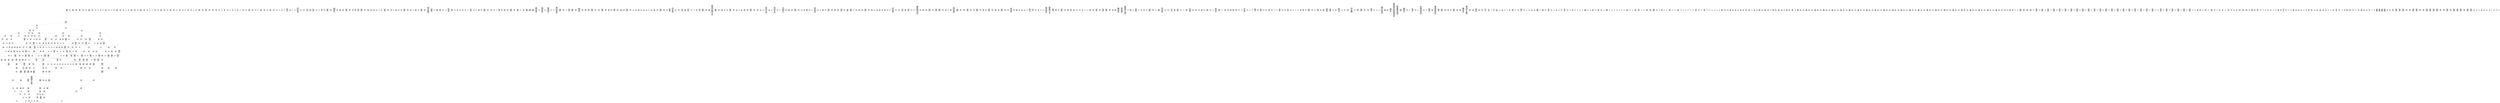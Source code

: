 /* Generated by GvGen v.1.0 (https://www.github.com/stricaud/gvgen) */

digraph G {
compound=true;
   node1 [label="[anywhere]"];
   node2 [label="# 0x0
PUSHX Data
PUSHX Data
MSTORE
PUSHX LogicData
CALLDATASIZE
LT
PUSHX Data
JUMPI
"];
   node3 [label="# 0xd
PUSHX Data
CALLDATALOAD
PUSHX BitData
SHR
PUSHX LogicData
GT
PUSHX Data
JUMPI
"];
   node4 [label="# 0x1e
PUSHX LogicData
GT
PUSHX Data
JUMPI
"];
   node5 [label="# 0x29
PUSHX LogicData
GT
PUSHX Data
JUMPI
"];
   node6 [label="# 0x34
PUSHX LogicData
EQ
PUSHX Data
JUMPI
"];
   node7 [label="# 0x3f
PUSHX LogicData
EQ
PUSHX Data
JUMPI
"];
   node8 [label="# 0x4a
PUSHX LogicData
EQ
PUSHX Data
JUMPI
"];
   node9 [label="# 0x55
PUSHX LogicData
EQ
PUSHX Data
JUMPI
"];
   node10 [label="# 0x60
PUSHX LogicData
EQ
PUSHX Data
JUMPI
"];
   node11 [label="# 0x6b
PUSHX Data
JUMP
"];
   node12 [label="# 0x6f
JUMPDEST
PUSHX LogicData
EQ
PUSHX Data
JUMPI
"];
   node13 [label="# 0x7b
PUSHX LogicData
EQ
PUSHX Data
JUMPI
"];
   node14 [label="# 0x86
PUSHX LogicData
EQ
PUSHX Data
JUMPI
"];
   node15 [label="# 0x91
PUSHX LogicData
EQ
PUSHX Data
JUMPI
"];
   node16 [label="# 0x9c
PUSHX LogicData
EQ
PUSHX Data
JUMPI
"];
   node17 [label="# 0xa7
PUSHX Data
JUMP
"];
   node18 [label="# 0xab
JUMPDEST
PUSHX LogicData
GT
PUSHX Data
JUMPI
"];
   node19 [label="# 0xb7
PUSHX LogicData
EQ
PUSHX Data
JUMPI
"];
   node20 [label="# 0xc2
PUSHX LogicData
EQ
PUSHX Data
JUMPI
"];
   node21 [label="# 0xcd
PUSHX LogicData
EQ
PUSHX Data
JUMPI
"];
   node22 [label="# 0xd8
PUSHX LogicData
EQ
PUSHX Data
JUMPI
"];
   node23 [label="# 0xe3
PUSHX LogicData
EQ
PUSHX Data
JUMPI
"];
   node24 [label="# 0xee
PUSHX Data
JUMP
"];
   node25 [label="# 0xf2
JUMPDEST
PUSHX LogicData
EQ
PUSHX Data
JUMPI
"];
   node26 [label="# 0xfe
PUSHX LogicData
EQ
PUSHX Data
JUMPI
"];
   node27 [label="# 0x109
PUSHX LogicData
EQ
PUSHX Data
JUMPI
"];
   node28 [label="# 0x114
PUSHX LogicData
EQ
PUSHX Data
JUMPI
"];
   node29 [label="# 0x11f
PUSHX Data
JUMP
"];
   node30 [label="# 0x123
JUMPDEST
PUSHX LogicData
GT
PUSHX Data
JUMPI
"];
   node31 [label="# 0x12f
PUSHX LogicData
GT
PUSHX Data
JUMPI
"];
   node32 [label="# 0x13a
PUSHX LogicData
EQ
PUSHX Data
JUMPI
"];
   node33 [label="# 0x145
PUSHX LogicData
EQ
PUSHX Data
JUMPI
"];
   node34 [label="# 0x150
PUSHX LogicData
EQ
PUSHX Data
JUMPI
"];
   node35 [label="# 0x15b
PUSHX LogicData
EQ
PUSHX Data
JUMPI
"];
   node36 [label="# 0x166
PUSHX LogicData
EQ
PUSHX Data
JUMPI
"];
   node37 [label="# 0x171
PUSHX Data
JUMP
"];
   node38 [label="# 0x175
JUMPDEST
PUSHX LogicData
EQ
PUSHX Data
JUMPI
"];
   node39 [label="# 0x181
PUSHX LogicData
EQ
PUSHX Data
JUMPI
"];
   node40 [label="# 0x18c
PUSHX LogicData
EQ
PUSHX Data
JUMPI
"];
   node41 [label="# 0x197
PUSHX LogicData
EQ
PUSHX Data
JUMPI
"];
   node42 [label="# 0x1a2
PUSHX Data
JUMP
"];
   node43 [label="# 0x1a6
JUMPDEST
PUSHX LogicData
GT
PUSHX Data
JUMPI
"];
   node44 [label="# 0x1b2
PUSHX LogicData
EQ
PUSHX Data
JUMPI
"];
   node45 [label="# 0x1bd
PUSHX LogicData
EQ
PUSHX Data
JUMPI
"];
   node46 [label="# 0x1c8
PUSHX LogicData
EQ
PUSHX Data
JUMPI
"];
   node47 [label="# 0x1d3
PUSHX LogicData
EQ
PUSHX Data
JUMPI
"];
   node48 [label="# 0x1de
PUSHX LogicData
EQ
PUSHX Data
JUMPI
"];
   node49 [label="# 0x1e9
PUSHX Data
JUMP
"];
   node50 [label="# 0x1ed
JUMPDEST
PUSHX LogicData
EQ
PUSHX Data
JUMPI
"];
   node51 [label="# 0x1f9
PUSHX LogicData
EQ
PUSHX Data
JUMPI
"];
   node52 [label="# 0x204
PUSHX LogicData
EQ
PUSHX Data
JUMPI
"];
   node53 [label="# 0x20f
PUSHX LogicData
EQ
PUSHX Data
JUMPI
"];
   node54 [label="# 0x21a
JUMPDEST
PUSHX Data
REVERT
"];
   node55 [label="# 0x21f
JUMPDEST
CALLVALUE
ISZERO
PUSHX Data
JUMPI
"];
   node56 [label="# 0x227
PUSHX Data
REVERT
"];
   node57 [label="# 0x22b
JUMPDEST
PUSHX Data
PUSHX ArithData
CALLDATASIZE
SUB
ADD
PUSHX Data
PUSHX Data
JUMP
"];
   node58 [label="# 0x241
JUMPDEST
PUSHX Data
JUMP
"];
   node59 [label="# 0x246
JUMPDEST
PUSHX MemData
MLOAD
PUSHX Data
PUSHX Data
JUMP
"];
   node60 [label="# 0x253
JUMPDEST
PUSHX MemData
MLOAD
SUB
RETURN
"];
   node61 [label="# 0x25c
JUMPDEST
CALLVALUE
ISZERO
PUSHX Data
JUMPI
"];
   node62 [label="# 0x264
PUSHX Data
REVERT
"];
   node63 [label="# 0x268
JUMPDEST
PUSHX Data
PUSHX Data
JUMP
"];
   node64 [label="# 0x271
JUMPDEST
PUSHX MemData
MLOAD
PUSHX Data
PUSHX Data
JUMP
"];
   node65 [label="# 0x27e
JUMPDEST
PUSHX MemData
MLOAD
SUB
RETURN
"];
   node66 [label="# 0x287
JUMPDEST
CALLVALUE
ISZERO
PUSHX Data
JUMPI
"];
   node67 [label="# 0x28f
PUSHX Data
REVERT
"];
   node68 [label="# 0x293
JUMPDEST
PUSHX Data
PUSHX ArithData
CALLDATASIZE
SUB
ADD
PUSHX Data
PUSHX Data
JUMP
"];
   node69 [label="# 0x2a9
JUMPDEST
PUSHX Data
JUMP
"];
   node70 [label="# 0x2ae
JUMPDEST
PUSHX MemData
MLOAD
PUSHX Data
PUSHX Data
JUMP
"];
   node71 [label="# 0x2bb
JUMPDEST
PUSHX MemData
MLOAD
SUB
RETURN
"];
   node72 [label="# 0x2c4
JUMPDEST
CALLVALUE
ISZERO
PUSHX Data
JUMPI
"];
   node73 [label="# 0x2cc
PUSHX Data
REVERT
"];
   node74 [label="# 0x2d0
JUMPDEST
PUSHX Data
PUSHX ArithData
CALLDATASIZE
SUB
ADD
PUSHX Data
PUSHX Data
JUMP
"];
   node75 [label="# 0x2e6
JUMPDEST
PUSHX Data
JUMP
"];
   node76 [label="# 0x2eb
JUMPDEST
STOP
"];
   node77 [label="# 0x2ed
JUMPDEST
CALLVALUE
ISZERO
PUSHX Data
JUMPI
"];
   node78 [label="# 0x2f5
PUSHX Data
REVERT
"];
   node79 [label="# 0x2f9
JUMPDEST
PUSHX Data
PUSHX ArithData
CALLDATASIZE
SUB
ADD
PUSHX Data
PUSHX Data
JUMP
"];
   node80 [label="# 0x30f
JUMPDEST
PUSHX Data
JUMP
"];
   node81 [label="# 0x314
JUMPDEST
STOP
"];
   node82 [label="# 0x316
JUMPDEST
CALLVALUE
ISZERO
PUSHX Data
JUMPI
"];
   node83 [label="# 0x31e
PUSHX Data
REVERT
"];
   node84 [label="# 0x322
JUMPDEST
PUSHX Data
PUSHX Data
JUMP
"];
   node85 [label="# 0x32b
JUMPDEST
PUSHX MemData
MLOAD
PUSHX Data
PUSHX Data
JUMP
"];
   node86 [label="# 0x338
JUMPDEST
PUSHX MemData
MLOAD
SUB
RETURN
"];
   node87 [label="# 0x341
JUMPDEST
CALLVALUE
ISZERO
PUSHX Data
JUMPI
"];
   node88 [label="# 0x349
PUSHX Data
REVERT
"];
   node89 [label="# 0x34d
JUMPDEST
PUSHX Data
PUSHX ArithData
CALLDATASIZE
SUB
ADD
PUSHX Data
PUSHX Data
JUMP
"];
   node90 [label="# 0x363
JUMPDEST
PUSHX Data
JUMP
"];
   node91 [label="# 0x368
JUMPDEST
STOP
"];
   node92 [label="# 0x36a
JUMPDEST
CALLVALUE
ISZERO
PUSHX Data
JUMPI
"];
   node93 [label="# 0x372
PUSHX Data
REVERT
"];
   node94 [label="# 0x376
JUMPDEST
PUSHX Data
PUSHX ArithData
CALLDATASIZE
SUB
ADD
PUSHX Data
PUSHX Data
JUMP
"];
   node95 [label="# 0x38c
JUMPDEST
PUSHX Data
JUMP
"];
   node96 [label="# 0x391
JUMPDEST
PUSHX MemData
MLOAD
PUSHX Data
PUSHX Data
JUMP
"];
   node97 [label="# 0x39e
JUMPDEST
PUSHX MemData
MLOAD
SUB
RETURN
"];
   node98 [label="# 0x3a7
JUMPDEST
CALLVALUE
ISZERO
PUSHX Data
JUMPI
"];
   node99 [label="# 0x3af
PUSHX Data
REVERT
"];
   node100 [label="# 0x3b3
JUMPDEST
PUSHX Data
PUSHX ArithData
CALLDATASIZE
SUB
ADD
PUSHX Data
PUSHX Data
JUMP
"];
   node101 [label="# 0x3c9
JUMPDEST
PUSHX Data
JUMP
"];
   node102 [label="# 0x3ce
JUMPDEST
STOP
"];
   node103 [label="# 0x3d0
JUMPDEST
CALLVALUE
ISZERO
PUSHX Data
JUMPI
"];
   node104 [label="# 0x3d8
PUSHX Data
REVERT
"];
   node105 [label="# 0x3dc
JUMPDEST
PUSHX Data
PUSHX ArithData
CALLDATASIZE
SUB
ADD
PUSHX Data
PUSHX Data
JUMP
"];
   node106 [label="# 0x3f2
JUMPDEST
PUSHX Data
JUMP
"];
   node107 [label="# 0x3f7
JUMPDEST
PUSHX MemData
MLOAD
PUSHX Data
PUSHX Data
JUMP
"];
   node108 [label="# 0x404
JUMPDEST
PUSHX MemData
MLOAD
SUB
RETURN
"];
   node109 [label="# 0x40d
JUMPDEST
CALLVALUE
ISZERO
PUSHX Data
JUMPI
"];
   node110 [label="# 0x415
PUSHX Data
REVERT
"];
   node111 [label="# 0x419
JUMPDEST
PUSHX Data
PUSHX ArithData
CALLDATASIZE
SUB
ADD
PUSHX Data
PUSHX Data
JUMP
"];
   node112 [label="# 0x42f
JUMPDEST
PUSHX Data
JUMP
"];
   node113 [label="# 0x434
JUMPDEST
PUSHX MemData
MLOAD
PUSHX Data
PUSHX Data
JUMP
"];
   node114 [label="# 0x441
JUMPDEST
PUSHX MemData
MLOAD
SUB
RETURN
"];
   node115 [label="# 0x44a
JUMPDEST
CALLVALUE
ISZERO
PUSHX Data
JUMPI
"];
   node116 [label="# 0x452
PUSHX Data
REVERT
"];
   node117 [label="# 0x456
JUMPDEST
PUSHX Data
PUSHX ArithData
CALLDATASIZE
SUB
ADD
PUSHX Data
PUSHX Data
JUMP
"];
   node118 [label="# 0x46c
JUMPDEST
PUSHX Data
JUMP
"];
   node119 [label="# 0x471
JUMPDEST
STOP
"];
   node120 [label="# 0x473
JUMPDEST
PUSHX Data
PUSHX Data
JUMP
"];
   node121 [label="# 0x47b
JUMPDEST
STOP
"];
   node122 [label="# 0x47d
JUMPDEST
CALLVALUE
ISZERO
PUSHX Data
JUMPI
"];
   node123 [label="# 0x485
PUSHX Data
REVERT
"];
   node124 [label="# 0x489
JUMPDEST
PUSHX Data
PUSHX Data
JUMP
"];
   node125 [label="# 0x492
JUMPDEST
PUSHX MemData
MLOAD
PUSHX Data
PUSHX Data
JUMP
"];
   node126 [label="# 0x49f
JUMPDEST
PUSHX MemData
MLOAD
SUB
RETURN
"];
   node127 [label="# 0x4a8
JUMPDEST
CALLVALUE
ISZERO
PUSHX Data
JUMPI
"];
   node128 [label="# 0x4b0
PUSHX Data
REVERT
"];
   node129 [label="# 0x4b4
JUMPDEST
PUSHX Data
PUSHX ArithData
CALLDATASIZE
SUB
ADD
PUSHX Data
PUSHX Data
JUMP
"];
   node130 [label="# 0x4ca
JUMPDEST
PUSHX Data
JUMP
"];
   node131 [label="# 0x4cf
JUMPDEST
PUSHX MemData
MLOAD
PUSHX Data
PUSHX Data
JUMP
"];
   node132 [label="# 0x4dc
JUMPDEST
PUSHX MemData
MLOAD
SUB
RETURN
"];
   node133 [label="# 0x4e5
JUMPDEST
CALLVALUE
ISZERO
PUSHX Data
JUMPI
"];
   node134 [label="# 0x4ed
PUSHX Data
REVERT
"];
   node135 [label="# 0x4f1
JUMPDEST
PUSHX Data
PUSHX ArithData
CALLDATASIZE
SUB
ADD
PUSHX Data
PUSHX Data
JUMP
"];
   node136 [label="# 0x507
JUMPDEST
PUSHX Data
JUMP
"];
   node137 [label="# 0x50c
JUMPDEST
PUSHX MemData
MLOAD
PUSHX Data
PUSHX Data
JUMP
"];
   node138 [label="# 0x519
JUMPDEST
PUSHX MemData
MLOAD
SUB
RETURN
"];
   node139 [label="# 0x522
JUMPDEST
CALLVALUE
ISZERO
PUSHX Data
JUMPI
"];
   node140 [label="# 0x52a
PUSHX Data
REVERT
"];
   node141 [label="# 0x52e
JUMPDEST
PUSHX Data
PUSHX Data
JUMP
"];
   node142 [label="# 0x537
JUMPDEST
STOP
"];
   node143 [label="# 0x539
JUMPDEST
CALLVALUE
ISZERO
PUSHX Data
JUMPI
"];
   node144 [label="# 0x541
PUSHX Data
REVERT
"];
   node145 [label="# 0x545
JUMPDEST
PUSHX Data
PUSHX Data
JUMP
"];
   node146 [label="# 0x54e
JUMPDEST
PUSHX MemData
MLOAD
PUSHX Data
PUSHX Data
JUMP
"];
   node147 [label="# 0x55b
JUMPDEST
PUSHX MemData
MLOAD
SUB
RETURN
"];
   node148 [label="# 0x564
JUMPDEST
PUSHX Data
PUSHX ArithData
CALLDATASIZE
SUB
ADD
PUSHX Data
PUSHX Data
JUMP
"];
   node149 [label="# 0x579
JUMPDEST
PUSHX Data
JUMP
"];
   node150 [label="# 0x57e
JUMPDEST
STOP
"];
   node151 [label="# 0x580
JUMPDEST
CALLVALUE
ISZERO
PUSHX Data
JUMPI
"];
   node152 [label="# 0x588
PUSHX Data
REVERT
"];
   node153 [label="# 0x58c
JUMPDEST
PUSHX Data
PUSHX Data
JUMP
"];
   node154 [label="# 0x595
JUMPDEST
PUSHX MemData
MLOAD
PUSHX Data
PUSHX Data
JUMP
"];
   node155 [label="# 0x5a2
JUMPDEST
PUSHX MemData
MLOAD
SUB
RETURN
"];
   node156 [label="# 0x5ab
JUMPDEST
CALLVALUE
ISZERO
PUSHX Data
JUMPI
"];
   node157 [label="# 0x5b3
PUSHX Data
REVERT
"];
   node158 [label="# 0x5b7
JUMPDEST
PUSHX Data
PUSHX ArithData
CALLDATASIZE
SUB
ADD
PUSHX Data
PUSHX Data
JUMP
"];
   node159 [label="# 0x5cd
JUMPDEST
PUSHX Data
JUMP
"];
   node160 [label="# 0x5d2
JUMPDEST
STOP
"];
   node161 [label="# 0x5d4
JUMPDEST
CALLVALUE
ISZERO
PUSHX Data
JUMPI
"];
   node162 [label="# 0x5dc
PUSHX Data
REVERT
"];
   node163 [label="# 0x5e0
JUMPDEST
PUSHX Data
PUSHX ArithData
CALLDATASIZE
SUB
ADD
PUSHX Data
PUSHX Data
JUMP
"];
   node164 [label="# 0x5f6
JUMPDEST
PUSHX Data
JUMP
"];
   node165 [label="# 0x5fb
JUMPDEST
PUSHX MemData
MLOAD
PUSHX Data
PUSHX Data
JUMP
"];
   node166 [label="# 0x608
JUMPDEST
PUSHX MemData
MLOAD
SUB
RETURN
"];
   node167 [label="# 0x611
JUMPDEST
CALLVALUE
ISZERO
PUSHX Data
JUMPI
"];
   node168 [label="# 0x619
PUSHX Data
REVERT
"];
   node169 [label="# 0x61d
JUMPDEST
PUSHX Data
PUSHX Data
JUMP
"];
   node170 [label="# 0x626
JUMPDEST
PUSHX MemData
MLOAD
PUSHX Data
PUSHX Data
JUMP
"];
   node171 [label="# 0x633
JUMPDEST
PUSHX MemData
MLOAD
SUB
RETURN
"];
   node172 [label="# 0x63c
JUMPDEST
CALLVALUE
ISZERO
PUSHX Data
JUMPI
"];
   node173 [label="# 0x644
PUSHX Data
REVERT
"];
   node174 [label="# 0x648
JUMPDEST
PUSHX Data
PUSHX Data
JUMP
"];
   node175 [label="# 0x651
JUMPDEST
PUSHX MemData
MLOAD
PUSHX Data
PUSHX Data
JUMP
"];
   node176 [label="# 0x65e
JUMPDEST
PUSHX MemData
MLOAD
SUB
RETURN
"];
   node177 [label="# 0x667
JUMPDEST
CALLVALUE
ISZERO
PUSHX Data
JUMPI
"];
   node178 [label="# 0x66f
PUSHX Data
REVERT
"];
   node179 [label="# 0x673
JUMPDEST
PUSHX Data
PUSHX Data
JUMP
"];
   node180 [label="# 0x67c
JUMPDEST
PUSHX MemData
MLOAD
PUSHX Data
PUSHX Data
JUMP
"];
   node181 [label="# 0x689
JUMPDEST
PUSHX MemData
MLOAD
SUB
RETURN
"];
   node182 [label="# 0x692
JUMPDEST
CALLVALUE
ISZERO
PUSHX Data
JUMPI
"];
   node183 [label="# 0x69a
PUSHX Data
REVERT
"];
   node184 [label="# 0x69e
JUMPDEST
PUSHX Data
PUSHX ArithData
CALLDATASIZE
SUB
ADD
PUSHX Data
PUSHX Data
JUMP
"];
   node185 [label="# 0x6b4
JUMPDEST
PUSHX Data
JUMP
"];
   node186 [label="# 0x6b9
JUMPDEST
STOP
"];
   node187 [label="# 0x6bb
JUMPDEST
CALLVALUE
ISZERO
PUSHX Data
JUMPI
"];
   node188 [label="# 0x6c3
PUSHX Data
REVERT
"];
   node189 [label="# 0x6c7
JUMPDEST
PUSHX Data
PUSHX Data
JUMP
"];
   node190 [label="# 0x6d0
JUMPDEST
PUSHX MemData
MLOAD
PUSHX Data
PUSHX Data
JUMP
"];
   node191 [label="# 0x6dd
JUMPDEST
PUSHX MemData
MLOAD
SUB
RETURN
"];
   node192 [label="# 0x6e6
JUMPDEST
CALLVALUE
ISZERO
PUSHX Data
JUMPI
"];
   node193 [label="# 0x6ee
PUSHX Data
REVERT
"];
   node194 [label="# 0x6f2
JUMPDEST
PUSHX Data
PUSHX ArithData
CALLDATASIZE
SUB
ADD
PUSHX Data
PUSHX Data
JUMP
"];
   node195 [label="# 0x708
JUMPDEST
PUSHX Data
JUMP
"];
   node196 [label="# 0x70d
JUMPDEST
STOP
"];
   node197 [label="# 0x70f
JUMPDEST
CALLVALUE
ISZERO
PUSHX Data
JUMPI
"];
   node198 [label="# 0x717
PUSHX Data
REVERT
"];
   node199 [label="# 0x71b
JUMPDEST
PUSHX Data
PUSHX ArithData
CALLDATASIZE
SUB
ADD
PUSHX Data
PUSHX Data
JUMP
"];
   node200 [label="# 0x731
JUMPDEST
PUSHX Data
JUMP
"];
   node201 [label="# 0x736
JUMPDEST
STOP
"];
   node202 [label="# 0x738
JUMPDEST
CALLVALUE
ISZERO
PUSHX Data
JUMPI
"];
   node203 [label="# 0x740
PUSHX Data
REVERT
"];
   node204 [label="# 0x744
JUMPDEST
PUSHX Data
PUSHX ArithData
CALLDATASIZE
SUB
ADD
PUSHX Data
PUSHX Data
JUMP
"];
   node205 [label="# 0x75a
JUMPDEST
PUSHX Data
JUMP
"];
   node206 [label="# 0x75f
JUMPDEST
STOP
"];
   node207 [label="# 0x761
JUMPDEST
CALLVALUE
ISZERO
PUSHX Data
JUMPI
"];
   node208 [label="# 0x769
PUSHX Data
REVERT
"];
   node209 [label="# 0x76d
JUMPDEST
PUSHX Data
PUSHX Data
JUMP
"];
   node210 [label="# 0x776
JUMPDEST
PUSHX MemData
MLOAD
PUSHX Data
PUSHX Data
JUMP
"];
   node211 [label="# 0x783
JUMPDEST
PUSHX MemData
MLOAD
SUB
RETURN
"];
   node212 [label="# 0x78c
JUMPDEST
CALLVALUE
ISZERO
PUSHX Data
JUMPI
"];
   node213 [label="# 0x794
PUSHX Data
REVERT
"];
   node214 [label="# 0x798
JUMPDEST
PUSHX Data
PUSHX ArithData
CALLDATASIZE
SUB
ADD
PUSHX Data
PUSHX Data
JUMP
"];
   node215 [label="# 0x7ae
JUMPDEST
PUSHX Data
JUMP
"];
   node216 [label="# 0x7b3
JUMPDEST
PUSHX MemData
MLOAD
PUSHX Data
PUSHX Data
JUMP
"];
   node217 [label="# 0x7c0
JUMPDEST
PUSHX MemData
MLOAD
SUB
RETURN
"];
   node218 [label="# 0x7c9
JUMPDEST
CALLVALUE
ISZERO
PUSHX Data
JUMPI
"];
   node219 [label="# 0x7d1
PUSHX Data
REVERT
"];
   node220 [label="# 0x7d5
JUMPDEST
PUSHX Data
PUSHX ArithData
CALLDATASIZE
SUB
ADD
PUSHX Data
PUSHX Data
JUMP
"];
   node221 [label="# 0x7eb
JUMPDEST
PUSHX Data
JUMP
"];
   node222 [label="# 0x7f0
JUMPDEST
STOP
"];
   node223 [label="# 0x7f2
JUMPDEST
CALLVALUE
ISZERO
PUSHX Data
JUMPI
"];
   node224 [label="# 0x7fa
PUSHX Data
REVERT
"];
   node225 [label="# 0x7fe
JUMPDEST
PUSHX Data
PUSHX Data
JUMP
"];
   node226 [label="# 0x807
JUMPDEST
PUSHX MemData
MLOAD
PUSHX Data
PUSHX Data
JUMP
"];
   node227 [label="# 0x814
JUMPDEST
PUSHX MemData
MLOAD
SUB
RETURN
"];
   node228 [label="# 0x81d
JUMPDEST
CALLVALUE
ISZERO
PUSHX Data
JUMPI
"];
   node229 [label="# 0x825
PUSHX Data
REVERT
"];
   node230 [label="# 0x829
JUMPDEST
PUSHX Data
PUSHX ArithData
CALLDATASIZE
SUB
ADD
PUSHX Data
PUSHX Data
JUMP
"];
   node231 [label="# 0x83f
JUMPDEST
PUSHX Data
JUMP
"];
   node232 [label="# 0x844
JUMPDEST
PUSHX MemData
MLOAD
PUSHX Data
PUSHX Data
JUMP
"];
   node233 [label="# 0x851
JUMPDEST
PUSHX MemData
MLOAD
SUB
RETURN
"];
   node234 [label="# 0x85a
JUMPDEST
CALLVALUE
ISZERO
PUSHX Data
JUMPI
"];
   node235 [label="# 0x862
PUSHX Data
REVERT
"];
   node236 [label="# 0x866
JUMPDEST
PUSHX Data
PUSHX ArithData
CALLDATASIZE
SUB
ADD
PUSHX Data
PUSHX Data
JUMP
"];
   node237 [label="# 0x87c
JUMPDEST
PUSHX Data
JUMP
"];
   node238 [label="# 0x881
JUMPDEST
STOP
"];
   node239 [label="# 0x883
JUMPDEST
PUSHX Data
PUSHX ArithData
CALLDATASIZE
SUB
ADD
PUSHX Data
PUSHX Data
JUMP
"];
   node240 [label="# 0x898
JUMPDEST
PUSHX Data
JUMP
"];
   node241 [label="# 0x89d
JUMPDEST
STOP
"];
   node242 [label="# 0x89f
JUMPDEST
PUSHX Data
PUSHX BitData
PUSHX BitData
NOT
AND
PUSHX BitData
NOT
AND
EQ
PUSHX Data
JUMPI
"];
   node243 [label="# 0x908
PUSHX Data
PUSHX Data
JUMP
"];
   node244 [label="# 0x911
JUMPDEST
"];
   node245 [label="# 0x912
JUMPDEST
JUMP
"];
   node246 [label="# 0x919
JUMPDEST
PUSHX Data
PUSHX StorData
SLOAD
PUSHX Data
PUSHX Data
JUMP
"];
   node247 [label="# 0x928
JUMPDEST
PUSHX ArithData
ADD
PUSHX ArithData
DIV
MUL
PUSHX ArithData
ADD
PUSHX MemData
MLOAD
ADD
PUSHX Data
MSTORE
MSTORE
PUSHX ArithData
ADD
SLOAD
PUSHX Data
PUSHX Data
JUMP
"];
   node248 [label="# 0x954
JUMPDEST
ISZERO
PUSHX Data
JUMPI
"];
   node249 [label="# 0x95b
PUSHX LogicData
LT
PUSHX Data
JUMPI
"];
   node250 [label="# 0x963
PUSHX ArithData
SLOAD
DIV
MUL
MSTORE
PUSHX ArithData
ADD
PUSHX Data
JUMP
"];
   node251 [label="# 0x976
JUMPDEST
ADD
PUSHX Data
MSTORE
PUSHX Data
PUSHX Data
SHA3
"];
   node252 [label="# 0x984
JUMPDEST
SLOAD
MSTORE
PUSHX ArithData
ADD
PUSHX ArithData
ADD
GT
PUSHX Data
JUMPI
"];
   node253 [label="# 0x998
SUB
PUSHX BitData
AND
ADD
"];
   node254 [label="# 0x9a1
JUMPDEST
JUMP
"];
   node255 [label="# 0x9ab
JUMPDEST
PUSHX Data
PUSHX Data
PUSHX Data
JUMP
"];
   node256 [label="# 0x9b6
JUMPDEST
PUSHX Data
JUMPI
"];
   node257 [label="# 0x9bb
PUSHX MemData
MLOAD
PUSHX Data
MSTORE
PUSHX ArithData
ADD
PUSHX Data
PUSHX Data
JUMP
"];
   node258 [label="# 0x9ec
JUMPDEST
PUSHX MemData
MLOAD
SUB
REVERT
"];
   node259 [label="# 0x9f5
JUMPDEST
PUSHX Data
PUSHX ArithData
MSTORE
PUSHX ArithData
ADD
MSTORE
PUSHX ArithData
ADD
PUSHX Data
SHA3
PUSHX ArithData
SLOAD
PUSHX ArithData
EXP
DIV
PUSHX BitData
AND
JUMP
"];
   node260 [label="# 0xa30
JUMPDEST
PUSHX Data
PUSHX Data
JUMP
"];
   node261 [label="# 0xa38
JUMPDEST
PUSHX BitData
AND
PUSHX Data
PUSHX Data
JUMP
"];
   node262 [label="# 0xa56
JUMPDEST
PUSHX BitData
AND
EQ
PUSHX Data
JUMPI
"];
   node263 [label="# 0xa72
PUSHX MemData
MLOAD
PUSHX Data
MSTORE
PUSHX ArithData
ADD
PUSHX Data
PUSHX Data
JUMP
"];
   node264 [label="# 0xaa3
JUMPDEST
PUSHX MemData
MLOAD
SUB
REVERT
"];
   node265 [label="# 0xaac
JUMPDEST
PUSHX Data
SSTORE
JUMP
"];
   node266 [label="# 0xab6
JUMPDEST
PUSHX Data
PUSHX Data
PUSHX Data
JUMP
"];
   node267 [label="# 0xac1
JUMPDEST
PUSHX BitData
AND
PUSHX BitData
AND
EQ
ISZERO
PUSHX Data
JUMPI
"];
   node268 [label="# 0xaf8
PUSHX MemData
MLOAD
PUSHX Data
MSTORE
PUSHX ArithData
ADD
PUSHX Data
PUSHX Data
JUMP
"];
   node269 [label="# 0xb29
JUMPDEST
PUSHX MemData
MLOAD
SUB
REVERT
"];
   node270 [label="# 0xb32
JUMPDEST
PUSHX BitData
AND
PUSHX Data
PUSHX Data
JUMP
"];
   node271 [label="# 0xb51
JUMPDEST
PUSHX BitData
AND
EQ
PUSHX Data
JUMPI
"];
   node272 [label="# 0xb6e
PUSHX Data
PUSHX Data
PUSHX Data
JUMP
"];
   node273 [label="# 0xb7a
JUMPDEST
PUSHX Data
JUMP
"];
   node274 [label="# 0xb7f
JUMPDEST
"];
   node275 [label="# 0xb80
JUMPDEST
PUSHX Data
JUMPI
"];
   node276 [label="# 0xb85
PUSHX MemData
MLOAD
PUSHX Data
MSTORE
PUSHX ArithData
ADD
PUSHX Data
PUSHX Data
JUMP
"];
   node277 [label="# 0xbb6
JUMPDEST
PUSHX MemData
MLOAD
SUB
REVERT
"];
   node278 [label="# 0xbbf
JUMPDEST
PUSHX Data
PUSHX Data
JUMP
"];
   node279 [label="# 0xbc9
JUMPDEST
JUMP
"];
   node280 [label="# 0xbce
JUMPDEST
PUSHX Data
PUSHX StorData
SLOAD
JUMP
"];
   node281 [label="# 0xbdb
JUMPDEST
PUSHX Data
PUSHX Data
PUSHX Data
JUMP
"];
   node282 [label="# 0xbe6
JUMPDEST
PUSHX Data
JUMP
"];
   node283 [label="# 0xbec
JUMPDEST
PUSHX Data
JUMPI
"];
   node284 [label="# 0xbf1
PUSHX MemData
MLOAD
PUSHX Data
MSTORE
PUSHX ArithData
ADD
PUSHX Data
PUSHX Data
JUMP
"];
   node285 [label="# 0xc22
JUMPDEST
PUSHX MemData
MLOAD
SUB
REVERT
"];
   node286 [label="# 0xc2b
JUMPDEST
PUSHX Data
PUSHX Data
JUMP
"];
   node287 [label="# 0xc36
JUMPDEST
JUMP
"];
   node288 [label="# 0xc3b
JUMPDEST
PUSHX Data
PUSHX Data
PUSHX Data
JUMP
"];
   node289 [label="# 0xc46
JUMPDEST
LT
PUSHX Data
JUMPI
"];
   node290 [label="# 0xc4d
PUSHX MemData
MLOAD
PUSHX Data
MSTORE
PUSHX ArithData
ADD
PUSHX Data
PUSHX Data
JUMP
"];
   node291 [label="# 0xc7e
JUMPDEST
PUSHX MemData
MLOAD
SUB
REVERT
"];
   node292 [label="# 0xc87
JUMPDEST
PUSHX Data
PUSHX ArithData
PUSHX BitData
AND
PUSHX BitData
AND
MSTORE
PUSHX ArithData
ADD
MSTORE
PUSHX ArithData
ADD
PUSHX Data
SHA3
PUSHX ArithData
MSTORE
PUSHX ArithData
ADD
MSTORE
PUSHX ArithData
ADD
PUSHX Data
SHA3
SLOAD
JUMP
"];
   node293 [label="# 0xce0
JUMPDEST
PUSHX Data
PUSHX MemData
MLOAD
PUSHX ArithData
ADD
PUSHX Data
MSTORE
PUSHX Data
MSTORE
PUSHX Data
JUMP
"];
   node294 [label="# 0xcfb
JUMPDEST
JUMP
"];
   node295 [label="# 0xd00
JUMPDEST
PUSHX Data
PUSHX Data
PUSHX Data
PUSHX Data
JUMP
"];
   node296 [label="# 0xd0d
JUMPDEST
PUSHX Data
PUSHX LogicData
GT
ISZERO
PUSHX Data
JUMPI
"];
   node297 [label="# 0xd23
PUSHX Data
PUSHX Data
JUMP
"];
   node298 [label="# 0xd2a
JUMPDEST
"];
   node299 [label="# 0xd2b
JUMPDEST
PUSHX MemData
MLOAD
MSTORE
PUSHX ArithData
MUL
PUSHX ArithData
ADD
ADD
PUSHX Data
MSTORE
ISZERO
PUSHX Data
JUMPI
"];
   node300 [label="# 0xd45
PUSHX ArithData
ADD
PUSHX ArithData
MUL
CALLDATASIZE
CALLDATACOPY
ADD
"];
   node301 [label="# 0xd59
JUMPDEST
PUSHX Data
"];
   node302 [label="# 0xd5f
JUMPDEST
LT
ISZERO
PUSHX Data
JUMPI
"];
   node303 [label="# 0xd68
PUSHX Data
PUSHX Data
JUMP
"];
   node304 [label="# 0xd71
JUMPDEST
MLOAD
LT
PUSHX Data
JUMPI
"];
   node305 [label="# 0xd7c
PUSHX Data
PUSHX Data
JUMP
"];
   node306 [label="# 0xd83
JUMPDEST
"];
   node307 [label="# 0xd84
JUMPDEST
PUSHX ArithData
MUL
PUSHX ArithData
ADD
ADD
MSTORE
PUSHX Data
PUSHX Data
JUMP
"];
   node308 [label="# 0xd9b
JUMPDEST
PUSHX Data
JUMP
"];
   node309 [label="# 0xda3
JUMPDEST
JUMP
"];
   node310 [label="# 0xdae
JUMPDEST
PUSHX Data
PUSHX Data
PUSHX Data
JUMP
"];
   node311 [label="# 0xdb8
JUMPDEST
LT
PUSHX Data
JUMPI
"];
   node312 [label="# 0xdbf
PUSHX MemData
MLOAD
PUSHX Data
MSTORE
PUSHX ArithData
ADD
PUSHX Data
PUSHX Data
JUMP
"];
   node313 [label="# 0xdf0
JUMPDEST
PUSHX MemData
MLOAD
SUB
REVERT
"];
   node314 [label="# 0xdf9
JUMPDEST
PUSHX StorData
SLOAD
LT
PUSHX Data
JUMPI
"];
   node315 [label="# 0xe05
PUSHX Data
PUSHX Data
JUMP
"];
   node316 [label="# 0xe0c
JUMPDEST
"];
   node317 [label="# 0xe0d
JUMPDEST
PUSHX Data
MSTORE
PUSHX Data
PUSHX Data
SHA3
ADD
SLOAD
JUMP
"];
   node318 [label="# 0xe1f
JUMPDEST
PUSHX Data
PUSHX Data
JUMP
"];
   node319 [label="# 0xe27
JUMPDEST
PUSHX BitData
AND
PUSHX Data
PUSHX Data
JUMP
"];
   node320 [label="# 0xe45
JUMPDEST
PUSHX BitData
AND
EQ
PUSHX Data
JUMPI
"];
   node321 [label="# 0xe61
PUSHX MemData
MLOAD
PUSHX Data
MSTORE
PUSHX ArithData
ADD
PUSHX Data
PUSHX Data
JUMP
"];
   node322 [label="# 0xe92
JUMPDEST
PUSHX MemData
MLOAD
SUB
REVERT
"];
   node323 [label="# 0xe9b
JUMPDEST
PUSHX Data
MLOAD
PUSHX ArithData
ADD
PUSHX Data
PUSHX Data
JUMP
"];
   node324 [label="# 0xeb1
JUMPDEST
JUMP
"];
   node325 [label="# 0xeb5
JUMPDEST
PUSHX Data
PUSHX Data
JUMP
"];
   node326 [label="# 0xebd
JUMPDEST
PUSHX BitData
AND
PUSHX Data
PUSHX Data
JUMP
"];
   node327 [label="# 0xedb
JUMPDEST
PUSHX BitData
AND
EQ
PUSHX Data
JUMPI
"];
   node328 [label="# 0xef7
PUSHX MemData
MLOAD
PUSHX Data
MSTORE
PUSHX ArithData
ADD
PUSHX Data
PUSHX Data
JUMP
"];
   node329 [label="# 0xf28
JUMPDEST
PUSHX MemData
MLOAD
SUB
REVERT
"];
   node330 [label="# 0xf31
JUMPDEST
PUSHX Data
PUSHX Data
PUSHX Data
SELFBALANCE
PUSHX BitData
PUSHX BitData
AND
JUMP
"];
   node331 [label="# 0xf47
JUMPDEST
PUSHX Data
PUSHX Data
PUSHX Data
PUSHX BitData
PUSHX BitData
AND
JUMP
"];
   node332 [label="# 0xf5f
JUMPDEST
PUSHX Data
PUSHX Data
PUSHX Data
PUSHX BitData
PUSHX BitData
AND
JUMP
"];
   node333 [label="# 0xf77
JUMPDEST
PUSHX Data
PUSHX Data
PUSHX Data
PUSHX BitData
PUSHX BitData
AND
JUMP
"];
   node334 [label="# 0xf8f
JUMPDEST
PUSHX StorData
PUSHX ArithData
SLOAD
PUSHX ArithData
EXP
DIV
PUSHX BitData
AND
PUSHX BitData
AND
PUSHX ArithData
ISZERO
MUL
PUSHX MemData
MLOAD
PUSHX Data
PUSHX MemData
MLOAD
SUB
CALL
PUSHX Data
JUMPI
"];
   node335 [label="# 0xfed
PUSHX Data
REVERT
"];
   node336 [label="# 0xff1
JUMPDEST
PUSHX StorData
PUSHX ArithData
SLOAD
PUSHX ArithData
EXP
DIV
PUSHX BitData
AND
PUSHX BitData
AND
PUSHX ArithData
ISZERO
MUL
PUSHX MemData
MLOAD
PUSHX Data
PUSHX MemData
MLOAD
SUB
CALL
PUSHX Data
JUMPI
"];
   node337 [label="# 0x104d
PUSHX Data
REVERT
"];
   node338 [label="# 0x1051
JUMPDEST
PUSHX StorData
PUSHX ArithData
SLOAD
PUSHX ArithData
EXP
DIV
PUSHX BitData
AND
PUSHX BitData
AND
PUSHX ArithData
ISZERO
MUL
PUSHX MemData
MLOAD
PUSHX Data
PUSHX MemData
MLOAD
SUB
CALL
PUSHX Data
JUMPI
"];
   node339 [label="# 0x10ad
PUSHX Data
REVERT
"];
   node340 [label="# 0x10b1
JUMPDEST
JUMP
"];
   node341 [label="# 0x10b7
JUMPDEST
PUSHX StorData
SLOAD
JUMP
"];
   node342 [label="# 0x10bd
JUMPDEST
PUSHX Data
PUSHX Data
PUSHX ArithData
MSTORE
PUSHX ArithData
ADD
MSTORE
PUSHX ArithData
ADD
PUSHX Data
SHA3
PUSHX ArithData
SLOAD
PUSHX ArithData
EXP
DIV
PUSHX BitData
AND
PUSHX BitData
PUSHX BitData
AND
PUSHX BitData
AND
EQ
ISZERO
PUSHX Data
JUMPI
"];
   node343 [label="# 0x112c
PUSHX MemData
MLOAD
PUSHX Data
MSTORE
PUSHX ArithData
ADD
PUSHX Data
PUSHX Data
JUMP
"];
   node344 [label="# 0x115d
JUMPDEST
PUSHX MemData
MLOAD
SUB
REVERT
"];
   node345 [label="# 0x1166
JUMPDEST
JUMP
"];
   node346 [label="# 0x116f
JUMPDEST
PUSHX BitData
PUSHX BitData
AND
PUSHX BitData
AND
EQ
ISZERO
PUSHX Data
JUMPI
"];
   node347 [label="# 0x11a6
PUSHX MemData
MLOAD
PUSHX Data
MSTORE
PUSHX ArithData
ADD
PUSHX Data
PUSHX Data
JUMP
"];
   node348 [label="# 0x11d7
JUMPDEST
PUSHX MemData
MLOAD
SUB
REVERT
"];
   node349 [label="# 0x11e0
JUMPDEST
PUSHX Data
PUSHX ArithData
PUSHX BitData
AND
PUSHX BitData
AND
MSTORE
PUSHX ArithData
ADD
MSTORE
PUSHX ArithData
ADD
PUSHX Data
SHA3
SLOAD
JUMP
"];
   node350 [label="# 0x1227
JUMPDEST
PUSHX Data
PUSHX Data
JUMP
"];
   node351 [label="# 0x122f
JUMPDEST
PUSHX BitData
AND
PUSHX Data
PUSHX Data
JUMP
"];
   node352 [label="# 0x124d
JUMPDEST
PUSHX BitData
AND
EQ
PUSHX Data
JUMPI
"];
   node353 [label="# 0x1269
PUSHX MemData
MLOAD
PUSHX Data
MSTORE
PUSHX ArithData
ADD
PUSHX Data
PUSHX Data
JUMP
"];
   node354 [label="# 0x129a
JUMPDEST
PUSHX MemData
MLOAD
SUB
REVERT
"];
   node355 [label="# 0x12a3
JUMPDEST
PUSHX Data
PUSHX Data
PUSHX Data
JUMP
"];
   node356 [label="# 0x12ad
JUMPDEST
JUMP
"];
   node357 [label="# 0x12af
JUMPDEST
PUSHX Data
JUMP
"];
   node358 [label="# 0x12b5
JUMPDEST
PUSHX Data
PUSHX Data
PUSHX Data
JUMP
"];
   node359 [label="# 0x12bf
JUMPDEST
PUSHX LogicData
PUSHX StorData
SLOAD
GT
PUSHX Data
JUMPI
"];
   node360 [label="# 0x12cc
PUSHX MemData
MLOAD
PUSHX Data
MSTORE
PUSHX ArithData
ADD
PUSHX Data
PUSHX Data
JUMP
"];
   node361 [label="# 0x12fd
JUMPDEST
PUSHX MemData
MLOAD
SUB
REVERT
"];
   node362 [label="# 0x1306
JUMPDEST
PUSHX LogicData
LT
PUSHX Data
JUMPI
"];
   node363 [label="# 0x130f
PUSHX MemData
MLOAD
PUSHX Data
MSTORE
PUSHX ArithData
ADD
PUSHX Data
PUSHX Data
JUMP
"];
   node364 [label="# 0x1340
JUMPDEST
PUSHX MemData
MLOAD
SUB
REVERT
"];
   node365 [label="# 0x1349
JUMPDEST
PUSHX Data
PUSHX Data
PUSHX Data
JUMP
"];
   node366 [label="# 0x1358
JUMPDEST
GT
ISZERO
PUSHX Data
JUMPI
"];
   node367 [label="# 0x135f
PUSHX MemData
MLOAD
PUSHX Data
MSTORE
PUSHX ArithData
ADD
PUSHX Data
PUSHX Data
JUMP
"];
   node368 [label="# 0x1390
JUMPDEST
PUSHX MemData
MLOAD
SUB
REVERT
"];
   node369 [label="# 0x1399
JUMPDEST
PUSHX StorData
SLOAD
PUSHX Data
PUSHX Data
JUMP
"];
   node370 [label="# 0x13a7
JUMPDEST
CALLVALUE
LT
ISZERO
PUSHX Data
JUMPI
"];
   node371 [label="# 0x13af
PUSHX MemData
MLOAD
PUSHX Data
MSTORE
PUSHX ArithData
ADD
PUSHX Data
PUSHX Data
JUMP
"];
   node372 [label="# 0x13e0
JUMPDEST
PUSHX MemData
MLOAD
SUB
REVERT
"];
   node373 [label="# 0x13e9
JUMPDEST
PUSHX Data
"];
   node374 [label="# 0x13ec
JUMPDEST
LT
ISZERO
PUSHX Data
JUMPI
"];
   node375 [label="# 0x13f5
PUSHX Data
CALLER
PUSHX Data
PUSHX Data
JUMP
"];
   node376 [label="# 0x1404
JUMPDEST
PUSHX Data
JUMP
"];
   node377 [label="# 0x1409
JUMPDEST
PUSHX Data
PUSHX Data
JUMP
"];
   node378 [label="# 0x1414
JUMPDEST
PUSHX Data
JUMP
"];
   node379 [label="# 0x141c
JUMPDEST
JUMP
"];
   node380 [label="# 0x1421
JUMPDEST
PUSHX Data
PUSHX StorData
PUSHX ArithData
SLOAD
PUSHX ArithData
EXP
DIV
PUSHX BitData
AND
JUMP
"];
   node381 [label="# 0x144b
JUMPDEST
PUSHX Data
PUSHX Data
JUMP
"];
   node382 [label="# 0x1453
JUMPDEST
PUSHX BitData
AND
PUSHX Data
PUSHX Data
JUMP
"];
   node383 [label="# 0x1471
JUMPDEST
PUSHX BitData
AND
EQ
PUSHX Data
JUMPI
"];
   node384 [label="# 0x148d
PUSHX MemData
MLOAD
PUSHX Data
MSTORE
PUSHX ArithData
ADD
PUSHX Data
PUSHX Data
JUMP
"];
   node385 [label="# 0x14be
JUMPDEST
PUSHX MemData
MLOAD
SUB
REVERT
"];
   node386 [label="# 0x14c7
JUMPDEST
PUSHX Data
SSTORE
JUMP
"];
   node387 [label="# 0x14d1
JUMPDEST
PUSHX Data
PUSHX Data
MSTORE
PUSHX Data
MSTORE
PUSHX Data
PUSHX Data
SHA3
PUSHX Data
SLOAD
JUMP
"];
   node388 [label="# 0x14e9
JUMPDEST
PUSHX Data
PUSHX StorData
SLOAD
PUSHX Data
PUSHX Data
JUMP
"];
   node389 [label="# 0x14f8
JUMPDEST
PUSHX ArithData
ADD
PUSHX ArithData
DIV
MUL
PUSHX ArithData
ADD
PUSHX MemData
MLOAD
ADD
PUSHX Data
MSTORE
MSTORE
PUSHX ArithData
ADD
SLOAD
PUSHX Data
PUSHX Data
JUMP
"];
   node390 [label="# 0x1524
JUMPDEST
ISZERO
PUSHX Data
JUMPI
"];
   node391 [label="# 0x152b
PUSHX LogicData
LT
PUSHX Data
JUMPI
"];
   node392 [label="# 0x1533
PUSHX ArithData
SLOAD
DIV
MUL
MSTORE
PUSHX ArithData
ADD
PUSHX Data
JUMP
"];
   node393 [label="# 0x1546
JUMPDEST
ADD
PUSHX Data
MSTORE
PUSHX Data
PUSHX Data
SHA3
"];
   node394 [label="# 0x1554
JUMPDEST
SLOAD
MSTORE
PUSHX ArithData
ADD
PUSHX ArithData
ADD
GT
PUSHX Data
JUMPI
"];
   node395 [label="# 0x1568
SUB
PUSHX BitData
AND
ADD
"];
   node396 [label="# 0x1571
JUMPDEST
JUMP
"];
   node397 [label="# 0x157b
JUMPDEST
PUSHX StorData
PUSHX ArithData
SLOAD
PUSHX ArithData
EXP
DIV
PUSHX BitData
AND
JUMP
"];
   node398 [label="# 0x15a1
JUMPDEST
PUSHX StorData
SLOAD
JUMP
"];
   node399 [label="# 0x15a7
JUMPDEST
PUSHX Data
PUSHX Data
JUMP
"];
   node400 [label="# 0x15af
JUMPDEST
PUSHX BitData
AND
PUSHX BitData
AND
EQ
ISZERO
PUSHX Data
JUMPI
"];
   node401 [label="# 0x15e3
PUSHX MemData
MLOAD
PUSHX Data
MSTORE
PUSHX ArithData
ADD
PUSHX Data
PUSHX Data
JUMP
"];
   node402 [label="# 0x1614
JUMPDEST
PUSHX MemData
MLOAD
SUB
REVERT
"];
   node403 [label="# 0x161d
JUMPDEST
PUSHX Data
PUSHX Data
PUSHX Data
PUSHX Data
JUMP
"];
   node404 [label="# 0x162a
JUMPDEST
PUSHX BitData
AND
PUSHX BitData
AND
MSTORE
PUSHX ArithData
ADD
MSTORE
PUSHX ArithData
ADD
PUSHX Data
SHA3
PUSHX ArithData
PUSHX BitData
AND
PUSHX BitData
AND
MSTORE
PUSHX ArithData
ADD
MSTORE
PUSHX ArithData
ADD
PUSHX Data
SHA3
PUSHX ArithData
PUSHX ArithData
EXP
SLOAD
PUSHX ArithData
MUL
NOT
AND
ISZERO
ISZERO
MUL
OR
SSTORE
PUSHX BitData
AND
PUSHX Data
PUSHX Data
JUMP
"];
   node405 [label="# 0x16d7
JUMPDEST
PUSHX BitData
AND
PUSHX Data
PUSHX MemData
MLOAD
PUSHX Data
PUSHX Data
JUMP
"];
   node406 [label="# 0x171c
JUMPDEST
PUSHX MemData
MLOAD
SUB
LOGX
JUMP
"];
   node407 [label="# 0x1728
JUMPDEST
PUSHX StorData
PUSHX ArithData
SLOAD
PUSHX ArithData
EXP
DIV
PUSHX BitData
AND
JUMP
"];
   node408 [label="# 0x174e
JUMPDEST
PUSHX Data
PUSHX Data
PUSHX Data
JUMP
"];
   node409 [label="# 0x1759
JUMPDEST
PUSHX Data
JUMP
"];
   node410 [label="# 0x175f
JUMPDEST
PUSHX Data
JUMPI
"];
   node411 [label="# 0x1764
PUSHX MemData
MLOAD
PUSHX Data
MSTORE
PUSHX ArithData
ADD
PUSHX Data
PUSHX Data
JUMP
"];
   node412 [label="# 0x1795
JUMPDEST
PUSHX MemData
MLOAD
SUB
REVERT
"];
   node413 [label="# 0x179e
JUMPDEST
PUSHX Data
PUSHX Data
JUMP
"];
   node414 [label="# 0x17aa
JUMPDEST
JUMP
"];
   node415 [label="# 0x17b0
JUMPDEST
PUSHX Data
PUSHX Data
JUMP
"];
   node416 [label="# 0x17b8
JUMPDEST
PUSHX BitData
AND
PUSHX Data
PUSHX Data
JUMP
"];
   node417 [label="# 0x17d6
JUMPDEST
PUSHX BitData
AND
EQ
PUSHX Data
JUMPI
"];
   node418 [label="# 0x17f2
PUSHX MemData
MLOAD
PUSHX Data
MSTORE
PUSHX ArithData
ADD
PUSHX Data
PUSHX Data
JUMP
"];
   node419 [label="# 0x1823
JUMPDEST
PUSHX MemData
MLOAD
SUB
REVERT
"];
   node420 [label="# 0x182c
JUMPDEST
PUSHX LogicData
MLOAD
LT
PUSHX Data
JUMPI
"];
   node421 [label="# 0x1838
PUSHX Data
PUSHX Data
JUMP
"];
   node422 [label="# 0x183f
JUMPDEST
"];
   node423 [label="# 0x1840
JUMPDEST
PUSHX ArithData
MUL
PUSHX ArithData
ADD
ADD
MLOAD
PUSHX StorData
PUSHX ArithData
PUSHX ArithData
EXP
SLOAD
PUSHX ArithData
MUL
NOT
AND
PUSHX BitData
AND
MUL
OR
SSTORE
PUSHX LogicData
MLOAD
LT
PUSHX Data
JUMPI
"];
   node424 [label="# 0x1894
PUSHX Data
PUSHX Data
JUMP
"];
   node425 [label="# 0x189b
JUMPDEST
"];
   node426 [label="# 0x189c
JUMPDEST
PUSHX ArithData
MUL
PUSHX ArithData
ADD
ADD
MLOAD
PUSHX StorData
PUSHX ArithData
PUSHX ArithData
EXP
SLOAD
PUSHX ArithData
MUL
NOT
AND
PUSHX BitData
AND
MUL
OR
SSTORE
PUSHX LogicData
MLOAD
LT
PUSHX Data
JUMPI
"];
   node427 [label="# 0x18f0
PUSHX Data
PUSHX Data
JUMP
"];
   node428 [label="# 0x18f7
JUMPDEST
"];
   node429 [label="# 0x18f8
JUMPDEST
PUSHX ArithData
MUL
PUSHX ArithData
ADD
ADD
MLOAD
PUSHX StorData
PUSHX ArithData
PUSHX ArithData
EXP
SLOAD
PUSHX ArithData
MUL
NOT
AND
PUSHX BitData
AND
MUL
OR
SSTORE
JUMP
"];
   node430 [label="# 0x1943
JUMPDEST
PUSHX Data
PUSHX Data
JUMP
"];
   node431 [label="# 0x194b
JUMPDEST
PUSHX BitData
AND
PUSHX Data
PUSHX Data
JUMP
"];
   node432 [label="# 0x1969
JUMPDEST
PUSHX BitData
AND
EQ
PUSHX Data
JUMPI
"];
   node433 [label="# 0x1985
PUSHX MemData
MLOAD
PUSHX Data
MSTORE
PUSHX ArithData
ADD
PUSHX Data
PUSHX Data
JUMP
"];
   node434 [label="# 0x19b6
JUMPDEST
PUSHX MemData
MLOAD
SUB
REVERT
"];
   node435 [label="# 0x19bf
JUMPDEST
PUSHX Data
"];
   node436 [label="# 0x19c2
JUMPDEST
MLOAD
LT
ISZERO
PUSHX Data
JUMPI
"];
   node437 [label="# 0x19cc
PUSHX Data
PUSHX Data
PUSHX Data
MLOAD
LT
PUSHX Data
JUMPI
"];
   node438 [label="# 0x19dc
PUSHX Data
PUSHX Data
JUMP
"];
   node439 [label="# 0x19e3
JUMPDEST
"];
   node440 [label="# 0x19e4
JUMPDEST
PUSHX ArithData
MUL
PUSHX ArithData
ADD
ADD
MLOAD
PUSHX BitData
AND
PUSHX BitData
AND
MSTORE
PUSHX ArithData
ADD
MSTORE
PUSHX ArithData
ADD
PUSHX Data
SHA3
SSTORE
PUSHX Data
PUSHX Data
JUMP
"];
   node441 [label="# 0x1a35
JUMPDEST
PUSHX Data
JUMP
"];
   node442 [label="# 0x1a3d
JUMPDEST
JUMP
"];
   node443 [label="# 0x1a41
JUMPDEST
PUSHX StorData
PUSHX ArithData
SLOAD
PUSHX ArithData
EXP
DIV
PUSHX BitData
AND
JUMP
"];
   node444 [label="# 0x1a67
JUMPDEST
PUSHX Data
PUSHX Data
PUSHX Data
JUMP
"];
   node445 [label="# 0x1a72
JUMPDEST
PUSHX Data
JUMPI
"];
   node446 [label="# 0x1a77
PUSHX MemData
MLOAD
PUSHX Data
MSTORE
PUSHX ArithData
ADD
PUSHX Data
PUSHX Data
JUMP
"];
   node447 [label="# 0x1aa8
JUMPDEST
PUSHX MemData
MLOAD
SUB
REVERT
"];
   node448 [label="# 0x1ab1
JUMPDEST
PUSHX Data
PUSHX Data
PUSHX Data
JUMP
"];
   node449 [label="# 0x1abb
JUMPDEST
PUSHX LogicData
MLOAD
GT
PUSHX Data
JUMPI
"];
   node450 [label="# 0x1ac7
PUSHX MemData
MLOAD
PUSHX ArithData
ADD
PUSHX Data
MSTORE
PUSHX Data
MSTORE
PUSHX Data
JUMP
"];
   node451 [label="# 0x1adb
JUMPDEST
PUSHX Data
PUSHX Data
JUMP
"];
   node452 [label="# 0x1ae5
JUMPDEST
PUSHX MemData
MLOAD
PUSHX ArithData
ADD
PUSHX Data
PUSHX Data
JUMP
"];
   node453 [label="# 0x1af6
JUMPDEST
PUSHX MemData
MLOAD
PUSHX ArithData
SUB
SUB
MSTORE
PUSHX Data
MSTORE
"];
   node454 [label="# 0x1b06
JUMPDEST
JUMP
"];
   node455 [label="# 0x1b0e
JUMPDEST
PUSHX Data
PUSHX Data
JUMP
"];
   node456 [label="# 0x1b16
JUMPDEST
PUSHX BitData
AND
PUSHX Data
PUSHX Data
JUMP
"];
   node457 [label="# 0x1b34
JUMPDEST
PUSHX BitData
AND
EQ
PUSHX Data
JUMPI
"];
   node458 [label="# 0x1b50
PUSHX MemData
MLOAD
PUSHX Data
MSTORE
PUSHX ArithData
ADD
PUSHX Data
PUSHX Data
JUMP
"];
   node459 [label="# 0x1b81
JUMPDEST
PUSHX MemData
MLOAD
SUB
REVERT
"];
   node460 [label="# 0x1b8a
JUMPDEST
PUSHX Data
PUSHX Data
PUSHX Data
JUMP
"];
   node461 [label="# 0x1b94
JUMPDEST
PUSHX Data
"];
   node462 [label="# 0x1b99
JUMPDEST
LT
ISZERO
PUSHX Data
JUMPI
"];
   node463 [label="# 0x1ba2
PUSHX Data
PUSHX Data
PUSHX Data
JUMP
"];
   node464 [label="# 0x1bb1
JUMPDEST
PUSHX Data
JUMP
"];
   node465 [label="# 0x1bb6
JUMPDEST
PUSHX Data
PUSHX Data
JUMP
"];
   node466 [label="# 0x1bc1
JUMPDEST
PUSHX Data
JUMP
"];
   node467 [label="# 0x1bc9
JUMPDEST
JUMP
"];
   node468 [label="# 0x1bcf
JUMPDEST
PUSHX StorData
SLOAD
PUSHX Data
PUSHX Data
JUMP
"];
   node469 [label="# 0x1bdc
JUMPDEST
PUSHX ArithData
ADD
PUSHX ArithData
DIV
MUL
PUSHX ArithData
ADD
PUSHX MemData
MLOAD
ADD
PUSHX Data
MSTORE
MSTORE
PUSHX ArithData
ADD
SLOAD
PUSHX Data
PUSHX Data
JUMP
"];
   node470 [label="# 0x1c08
JUMPDEST
ISZERO
PUSHX Data
JUMPI
"];
   node471 [label="# 0x1c0f
PUSHX LogicData
LT
PUSHX Data
JUMPI
"];
   node472 [label="# 0x1c17
PUSHX ArithData
SLOAD
DIV
MUL
MSTORE
PUSHX ArithData
ADD
PUSHX Data
JUMP
"];
   node473 [label="# 0x1c2a
JUMPDEST
ADD
PUSHX Data
MSTORE
PUSHX Data
PUSHX Data
SHA3
"];
   node474 [label="# 0x1c38
JUMPDEST
SLOAD
MSTORE
PUSHX ArithData
ADD
PUSHX ArithData
ADD
GT
PUSHX Data
JUMPI
"];
   node475 [label="# 0x1c4c
SUB
PUSHX BitData
AND
ADD
"];
   node476 [label="# 0x1c55
JUMPDEST
JUMP
"];
   node477 [label="# 0x1c5d
JUMPDEST
PUSHX Data
PUSHX Data
PUSHX ArithData
PUSHX BitData
AND
PUSHX BitData
AND
MSTORE
PUSHX ArithData
ADD
MSTORE
PUSHX ArithData
ADD
PUSHX Data
SHA3
PUSHX ArithData
PUSHX BitData
AND
PUSHX BitData
AND
MSTORE
PUSHX ArithData
ADD
MSTORE
PUSHX ArithData
ADD
PUSHX Data
SHA3
PUSHX ArithData
SLOAD
PUSHX ArithData
EXP
DIV
PUSHX BitData
AND
JUMP
"];
   node478 [label="# 0x1cf1
JUMPDEST
PUSHX Data
PUSHX Data
JUMP
"];
   node479 [label="# 0x1cf9
JUMPDEST
PUSHX BitData
AND
PUSHX Data
PUSHX Data
JUMP
"];
   node480 [label="# 0x1d17
JUMPDEST
PUSHX BitData
AND
EQ
PUSHX Data
JUMPI
"];
   node481 [label="# 0x1d33
PUSHX MemData
MLOAD
PUSHX Data
MSTORE
PUSHX ArithData
ADD
PUSHX Data
PUSHX Data
JUMP
"];
   node482 [label="# 0x1d64
JUMPDEST
PUSHX MemData
MLOAD
SUB
REVERT
"];
   node483 [label="# 0x1d6d
JUMPDEST
PUSHX BitData
PUSHX BitData
AND
PUSHX BitData
AND
EQ
ISZERO
PUSHX Data
JUMPI
"];
   node484 [label="# 0x1da3
PUSHX MemData
MLOAD
PUSHX Data
MSTORE
PUSHX ArithData
ADD
PUSHX Data
PUSHX Data
JUMP
"];
   node485 [label="# 0x1dd4
JUMPDEST
PUSHX MemData
MLOAD
SUB
REVERT
"];
   node486 [label="# 0x1ddd
JUMPDEST
PUSHX Data
PUSHX Data
JUMP
"];
   node487 [label="# 0x1de6
JUMPDEST
JUMP
"];
   node488 [label="# 0x1de9
JUMPDEST
PUSHX Data
PUSHX Data
PUSHX Data
JUMP
"];
   node489 [label="# 0x1df3
JUMPDEST
PUSHX Data
PUSHX Data
PUSHX ArithData
CALLER
PUSHX BitData
AND
PUSHX BitData
AND
MSTORE
PUSHX ArithData
ADD
MSTORE
PUSHX ArithData
ADD
PUSHX Data
SHA3
SLOAD
PUSHX LogicData
PUSHX StorData
SLOAD
GT
PUSHX Data
JUMPI
"];
   node490 [label="# 0x1e44
PUSHX MemData
MLOAD
PUSHX Data
MSTORE
PUSHX ArithData
ADD
PUSHX Data
PUSHX Data
JUMP
"];
   node491 [label="# 0x1e75
JUMPDEST
PUSHX MemData
MLOAD
SUB
REVERT
"];
   node492 [label="# 0x1e7e
JUMPDEST
PUSHX LogicData
GT
PUSHX Data
JUMPI
"];
   node493 [label="# 0x1e87
PUSHX MemData
MLOAD
PUSHX Data
MSTORE
PUSHX ArithData
ADD
PUSHX Data
PUSHX Data
JUMP
"];
   node494 [label="# 0x1eb8
JUMPDEST
PUSHX MemData
MLOAD
SUB
REVERT
"];
   node495 [label="# 0x1ec1
JUMPDEST
GT
ISZERO
PUSHX Data
JUMPI
"];
   node496 [label="# 0x1eca
PUSHX MemData
MLOAD
PUSHX Data
MSTORE
PUSHX ArithData
ADD
PUSHX Data
PUSHX Data
JUMP
"];
   node497 [label="# 0x1efb
JUMPDEST
PUSHX MemData
MLOAD
SUB
REVERT
"];
   node498 [label="# 0x1f04
JUMPDEST
PUSHX Data
PUSHX Data
PUSHX Data
JUMP
"];
   node499 [label="# 0x1f13
JUMPDEST
GT
ISZERO
PUSHX Data
JUMPI
"];
   node500 [label="# 0x1f1a
PUSHX MemData
MLOAD
PUSHX Data
MSTORE
PUSHX ArithData
ADD
PUSHX Data
PUSHX Data
JUMP
"];
   node501 [label="# 0x1f4b
JUMPDEST
PUSHX MemData
MLOAD
SUB
REVERT
"];
   node502 [label="# 0x1f54
JUMPDEST
PUSHX StorData
SLOAD
PUSHX Data
PUSHX Data
JUMP
"];
   node503 [label="# 0x1f62
JUMPDEST
CALLVALUE
LT
ISZERO
PUSHX Data
JUMPI
"];
   node504 [label="# 0x1f6a
PUSHX MemData
MLOAD
PUSHX Data
MSTORE
PUSHX ArithData
ADD
PUSHX Data
PUSHX Data
JUMP
"];
   node505 [label="# 0x1f9b
JUMPDEST
PUSHX MemData
MLOAD
SUB
REVERT
"];
   node506 [label="# 0x1fa4
JUMPDEST
PUSHX Data
PUSHX Data
JUMP
"];
   node507 [label="# 0x1fb0
JUMPDEST
PUSHX Data
PUSHX ArithData
CALLER
PUSHX BitData
AND
PUSHX BitData
AND
MSTORE
PUSHX ArithData
ADD
MSTORE
PUSHX ArithData
ADD
PUSHX Data
SHA3
SSTORE
PUSHX Data
"];
   node508 [label="# 0x1ff6
JUMPDEST
LT
ISZERO
PUSHX Data
JUMPI
"];
   node509 [label="# 0x1fff
PUSHX Data
CALLER
PUSHX Data
PUSHX Data
JUMP
"];
   node510 [label="# 0x200e
JUMPDEST
PUSHX Data
JUMP
"];
   node511 [label="# 0x2013
JUMPDEST
PUSHX Data
PUSHX Data
JUMP
"];
   node512 [label="# 0x201e
JUMPDEST
PUSHX Data
JUMP
"];
   node513 [label="# 0x2026
JUMPDEST
JUMP
"];
   node514 [label="# 0x202c
JUMPDEST
PUSHX Data
PUSHX BitData
PUSHX BitData
NOT
AND
PUSHX BitData
NOT
AND
EQ
PUSHX Data
JUMPI
"];
   node515 [label="# 0x2095
PUSHX BitData
PUSHX BitData
NOT
AND
PUSHX BitData
NOT
AND
EQ
"];
   node516 [label="# 0x20f7
JUMPDEST
PUSHX Data
JUMPI
"];
   node517 [label="# 0x20fd
PUSHX Data
PUSHX Data
JUMP
"];
   node518 [label="# 0x2106
JUMPDEST
"];
   node519 [label="# 0x2107
JUMPDEST
JUMP
"];
   node520 [label="# 0x210e
JUMPDEST
PUSHX BitData
PUSHX BitData
AND
PUSHX Data
PUSHX ArithData
MSTORE
PUSHX ArithData
ADD
MSTORE
PUSHX ArithData
ADD
PUSHX Data
SHA3
PUSHX ArithData
SLOAD
PUSHX ArithData
EXP
DIV
PUSHX BitData
AND
PUSHX BitData
AND
EQ
ISZERO
JUMP
"];
   node521 [label="# 0x217a
JUMPDEST
PUSHX Data
CALLER
JUMP
"];
   node522 [label="# 0x2182
JUMPDEST
PUSHX Data
PUSHX ArithData
MSTORE
PUSHX ArithData
ADD
MSTORE
PUSHX ArithData
ADD
PUSHX Data
SHA3
PUSHX ArithData
PUSHX ArithData
EXP
SLOAD
PUSHX ArithData
MUL
NOT
AND
PUSHX BitData
AND
MUL
OR
SSTORE
PUSHX BitData
AND
PUSHX Data
PUSHX Data
JUMP
"];
   node523 [label="# 0x21f5
JUMPDEST
PUSHX BitData
AND
PUSHX Data
PUSHX MemData
MLOAD
PUSHX MemData
MLOAD
SUB
LOGX
JUMP
"];
   node524 [label="# 0x223b
JUMPDEST
PUSHX Data
PUSHX Data
PUSHX Data
JUMP
"];
   node525 [label="# 0x2246
JUMPDEST
PUSHX Data
JUMPI
"];
   node526 [label="# 0x224b
PUSHX MemData
MLOAD
PUSHX Data
MSTORE
PUSHX ArithData
ADD
PUSHX Data
PUSHX Data
JUMP
"];
   node527 [label="# 0x227c
JUMPDEST
PUSHX MemData
MLOAD
SUB
REVERT
"];
   node528 [label="# 0x2285
JUMPDEST
PUSHX Data
PUSHX Data
PUSHX Data
JUMP
"];
   node529 [label="# 0x2290
JUMPDEST
PUSHX BitData
AND
PUSHX BitData
AND
EQ
PUSHX Data
JUMPI
"];
   node530 [label="# 0x22c7
PUSHX BitData
AND
PUSHX Data
PUSHX Data
JUMP
"];
   node531 [label="# 0x22e7
JUMPDEST
PUSHX BitData
AND
EQ
"];
   node532 [label="# 0x22ff
JUMPDEST
PUSHX Data
JUMPI
"];
   node533 [label="# 0x2305
PUSHX Data
PUSHX Data
JUMP
"];
   node534 [label="# 0x230f
JUMPDEST
"];
   node535 [label="# 0x2310
JUMPDEST
JUMP
"];
   node536 [label="# 0x2319
JUMPDEST
PUSHX BitData
AND
PUSHX Data
PUSHX Data
JUMP
"];
   node537 [label="# 0x2339
JUMPDEST
PUSHX BitData
AND
EQ
PUSHX Data
JUMPI
"];
   node538 [label="# 0x2355
PUSHX MemData
MLOAD
PUSHX Data
MSTORE
PUSHX ArithData
ADD
PUSHX Data
PUSHX Data
JUMP
"];
   node539 [label="# 0x2386
JUMPDEST
PUSHX MemData
MLOAD
SUB
REVERT
"];
   node540 [label="# 0x238f
JUMPDEST
PUSHX BitData
PUSHX BitData
AND
PUSHX BitData
AND
EQ
ISZERO
PUSHX Data
JUMPI
"];
   node541 [label="# 0x23c5
PUSHX MemData
MLOAD
PUSHX Data
MSTORE
PUSHX ArithData
ADD
PUSHX Data
PUSHX Data
JUMP
"];
   node542 [label="# 0x23f6
JUMPDEST
PUSHX MemData
MLOAD
SUB
REVERT
"];
   node543 [label="# 0x23ff
JUMPDEST
PUSHX Data
PUSHX Data
JUMP
"];
   node544 [label="# 0x240a
JUMPDEST
PUSHX Data
PUSHX Data
PUSHX Data
JUMP
"];
   node545 [label="# 0x2415
JUMPDEST
PUSHX Data
PUSHX Data
PUSHX ArithData
PUSHX BitData
AND
PUSHX BitData
AND
MSTORE
PUSHX ArithData
ADD
MSTORE
PUSHX ArithData
ADD
PUSHX Data
SHA3
PUSHX Data
SLOAD
PUSHX Data
PUSHX Data
JUMP
"];
   node546 [label="# 0x2465
JUMPDEST
SSTORE
PUSHX Data
PUSHX Data
PUSHX ArithData
PUSHX BitData
AND
PUSHX BitData
AND
MSTORE
PUSHX ArithData
ADD
MSTORE
PUSHX ArithData
ADD
PUSHX Data
SHA3
PUSHX Data
SLOAD
PUSHX Data
PUSHX Data
JUMP
"];
   node547 [label="# 0x24bc
JUMPDEST
SSTORE
PUSHX Data
PUSHX ArithData
MSTORE
PUSHX ArithData
ADD
MSTORE
PUSHX ArithData
ADD
PUSHX Data
SHA3
PUSHX ArithData
PUSHX ArithData
EXP
SLOAD
PUSHX ArithData
MUL
NOT
AND
PUSHX BitData
AND
MUL
OR
SSTORE
PUSHX BitData
AND
PUSHX BitData
AND
PUSHX Data
PUSHX MemData
MLOAD
PUSHX MemData
MLOAD
SUB
LOGX
JUMP
"];
   node548 [label="# 0x2575
JUMPDEST
PUSHX Data
PUSHX Data
PUSHX Data
JUMP
"];
   node549 [label="# 0x2583
JUMPDEST
JUMP
"];
   node550 [label="# 0x258b
JUMPDEST
PUSHX Data
PUSHX Data
PUSHX Data
JUMP
"];
   node551 [label="# 0x2599
JUMPDEST
JUMP
"];
   node552 [label="# 0x25a1
JUMPDEST
PUSHX Data
PUSHX StorData
PUSHX ArithData
SLOAD
PUSHX ArithData
EXP
DIV
PUSHX BitData
AND
PUSHX StorData
PUSHX ArithData
PUSHX ArithData
EXP
SLOAD
PUSHX ArithData
MUL
NOT
AND
PUSHX BitData
AND
MUL
OR
SSTORE
PUSHX BitData
AND
PUSHX BitData
AND
PUSHX Data
PUSHX MemData
MLOAD
PUSHX MemData
MLOAD
SUB
LOGX
JUMP
"];
   node553 [label="# 0x2667
JUMPDEST
PUSHX Data
PUSHX MemData
MLOAD
PUSHX ArithData
ADD
PUSHX Data
MSTORE
PUSHX Data
MSTORE
PUSHX Data
JUMP
"];
   node554 [label="# 0x2681
JUMPDEST
JUMP
"];
   node555 [label="# 0x2685
JUMPDEST
PUSHX Data
PUSHX Data
JUMP
"];
   node556 [label="# 0x2690
JUMPDEST
PUSHX Data
PUSHX Data
JUMP
"];
   node557 [label="# 0x269c
JUMPDEST
PUSHX Data
JUMPI
"];
   node558 [label="# 0x26a1
PUSHX MemData
MLOAD
PUSHX Data
MSTORE
PUSHX ArithData
ADD
PUSHX Data
PUSHX Data
JUMP
"];
   node559 [label="# 0x26d2
JUMPDEST
PUSHX MemData
MLOAD
SUB
REVERT
"];
   node560 [label="# 0x26db
JUMPDEST
JUMP
"];
   node561 [label="# 0x26e1
JUMPDEST
PUSHX Data
PUSHX StorData
SLOAD
PUSHX Data
PUSHX Data
JUMP
"];
   node562 [label="# 0x26f0
JUMPDEST
PUSHX ArithData
ADD
PUSHX ArithData
DIV
MUL
PUSHX ArithData
ADD
PUSHX MemData
MLOAD
ADD
PUSHX Data
MSTORE
MSTORE
PUSHX ArithData
ADD
SLOAD
PUSHX Data
PUSHX Data
JUMP
"];
   node563 [label="# 0x271c
JUMPDEST
ISZERO
PUSHX Data
JUMPI
"];
   node564 [label="# 0x2723
PUSHX LogicData
LT
PUSHX Data
JUMPI
"];
   node565 [label="# 0x272b
PUSHX ArithData
SLOAD
DIV
MUL
MSTORE
PUSHX ArithData
ADD
PUSHX Data
JUMP
"];
   node566 [label="# 0x273e
JUMPDEST
ADD
PUSHX Data
MSTORE
PUSHX Data
PUSHX Data
SHA3
"];
   node567 [label="# 0x274c
JUMPDEST
SLOAD
MSTORE
PUSHX ArithData
ADD
PUSHX ArithData
ADD
GT
PUSHX Data
JUMPI
"];
   node568 [label="# 0x2760
SUB
PUSHX BitData
AND
ADD
"];
   node569 [label="# 0x2769
JUMPDEST
JUMP
"];
   node570 [label="# 0x2773
JUMPDEST
PUSHX Data
PUSHX LogicData
EQ
ISZERO
PUSHX Data
JUMPI
"];
   node571 [label="# 0x277f
PUSHX MemData
MLOAD
PUSHX ArithData
ADD
PUSHX Data
MSTORE
PUSHX Data
MSTORE
PUSHX ArithData
ADD
PUSHX Data
MSTORE
PUSHX Data
JUMP
"];
   node572 [label="# 0x27bb
JUMPDEST
PUSHX Data
PUSHX Data
"];
   node573 [label="# 0x27c3
JUMPDEST
PUSHX LogicData
EQ
PUSHX Data
JUMPI
"];
   node574 [label="# 0x27cc
PUSHX Data
PUSHX Data
JUMP
"];
   node575 [label="# 0x27d6
JUMPDEST
PUSHX Data
PUSHX Data
PUSHX Data
JUMP
"];
   node576 [label="# 0x27e6
JUMPDEST
PUSHX Data
JUMP
"];
   node577 [label="# 0x27ed
JUMPDEST
PUSHX Data
PUSHX LogicData
GT
ISZERO
PUSHX Data
JUMPI
"];
   node578 [label="# 0x2801
PUSHX Data
PUSHX Data
JUMP
"];
   node579 [label="# 0x2808
JUMPDEST
"];
   node580 [label="# 0x2809
JUMPDEST
PUSHX MemData
MLOAD
MSTORE
PUSHX ArithData
ADD
PUSHX BitData
NOT
AND
PUSHX ArithData
ADD
ADD
PUSHX Data
MSTORE
ISZERO
PUSHX Data
JUMPI
"];
   node581 [label="# 0x2827
PUSHX ArithData
ADD
PUSHX ArithData
MUL
CALLDATASIZE
CALLDATACOPY
ADD
"];
   node582 [label="# 0x283b
JUMPDEST
"];
   node583 [label="# 0x283f
JUMPDEST
PUSHX LogicData
EQ
PUSHX Data
JUMPI
"];
   node584 [label="# 0x2848
PUSHX Data
PUSHX Data
PUSHX Data
JUMP
"];
   node585 [label="# 0x2854
JUMPDEST
PUSHX Data
PUSHX Data
PUSHX Data
JUMP
"];
   node586 [label="# 0x2863
JUMPDEST
PUSHX Data
PUSHX Data
PUSHX Data
JUMP
"];
   node587 [label="# 0x286f
JUMPDEST
PUSHX BitData
SHL
MLOAD
LT
PUSHX Data
JUMPI
"];
   node588 [label="# 0x287d
PUSHX Data
PUSHX Data
JUMP
"];
   node589 [label="# 0x2884
JUMPDEST
"];
   node590 [label="# 0x2885
JUMPDEST
PUSHX ArithData
ADD
ADD
PUSHX BitData
NOT
AND
PUSHX BitData
BYTE
MSTORE8
PUSHX Data
PUSHX Data
PUSHX Data
JUMP
"];
   node591 [label="# 0x28c1
JUMPDEST
PUSHX Data
JUMP
"];
   node592 [label="# 0x28c8
JUMPDEST
"];
   node593 [label="# 0x28cf
JUMPDEST
JUMP
"];
   node594 [label="# 0x28d4
JUMPDEST
PUSHX Data
PUSHX BitData
PUSHX BitData
NOT
AND
PUSHX BitData
NOT
AND
EQ
JUMP
"];
   node595 [label="# 0x293e
JUMPDEST
PUSHX Data
PUSHX Data
JUMP
"];
   node596 [label="# 0x2949
JUMPDEST
PUSHX BitData
PUSHX BitData
AND
PUSHX BitData
AND
EQ
ISZERO
PUSHX Data
JUMPI
"];
   node597 [label="# 0x297f
PUSHX Data
PUSHX Data
JUMP
"];
   node598 [label="# 0x2987
JUMPDEST
PUSHX Data
JUMP
"];
   node599 [label="# 0x298c
JUMPDEST
PUSHX BitData
AND
PUSHX BitData
AND
EQ
PUSHX Data
JUMPI
"];
   node600 [label="# 0x29c0
PUSHX Data
PUSHX Data
JUMP
"];
   node601 [label="# 0x29c9
JUMPDEST
"];
   node602 [label="# 0x29ca
JUMPDEST
"];
   node603 [label="# 0x29cb
JUMPDEST
PUSHX BitData
PUSHX BitData
AND
PUSHX BitData
AND
EQ
ISZERO
PUSHX Data
JUMPI
"];
   node604 [label="# 0x2a01
PUSHX Data
PUSHX Data
JUMP
"];
   node605 [label="# 0x2a09
JUMPDEST
PUSHX Data
JUMP
"];
   node606 [label="# 0x2a0e
JUMPDEST
PUSHX BitData
AND
PUSHX BitData
AND
EQ
PUSHX Data
JUMPI
"];
   node607 [label="# 0x2a42
PUSHX Data
PUSHX Data
JUMP
"];
   node608 [label="# 0x2a4b
JUMPDEST
"];
   node609 [label="# 0x2a4c
JUMPDEST
"];
   node610 [label="# 0x2a4d
JUMPDEST
JUMP
"];
   node611 [label="# 0x2a52
JUMPDEST
PUSHX Data
PUSHX Data
JUMP
"];
   node612 [label="# 0x2a5c
JUMPDEST
PUSHX Data
PUSHX Data
PUSHX Data
JUMP
"];
   node613 [label="# 0x2a69
JUMPDEST
PUSHX Data
JUMPI
"];
   node614 [label="# 0x2a6e
PUSHX MemData
MLOAD
PUSHX Data
MSTORE
PUSHX ArithData
ADD
PUSHX Data
PUSHX Data
JUMP
"];
   node615 [label="# 0x2a9f
JUMPDEST
PUSHX MemData
MLOAD
SUB
REVERT
"];
   node616 [label="# 0x2aa8
JUMPDEST
JUMP
"];
   node617 [label="# 0x2aad
JUMPDEST
PUSHX Data
PUSHX Data
PUSHX BitData
AND
PUSHX Data
JUMP
"];
   node618 [label="# 0x2ace
JUMPDEST
ISZERO
PUSHX Data
JUMPI
"];
   node619 [label="# 0x2ad4
PUSHX BitData
AND
PUSHX Data
PUSHX Data
PUSHX Data
JUMP
"];
   node620 [label="# 0x2af7
JUMPDEST
PUSHX MemData
MLOAD
PUSHX BitData
AND
PUSHX BitData
SHL
MSTORE
PUSHX ArithData
ADD
PUSHX Data
PUSHX Data
JUMP
"];
   node621 [label="# 0x2b19
JUMPDEST
PUSHX Data
PUSHX MemData
MLOAD
SUB
PUSHX Data
EXTCODESIZE
ISZERO
ISZERO
PUSHX Data
JUMPI
"];
   node622 [label="# 0x2b2f
PUSHX Data
REVERT
"];
   node623 [label="# 0x2b33
JUMPDEST
GAS
CALL
ISZERO
PUSHX Data
JUMPI
"];
   node624 [label="# 0x2b41
PUSHX MemData
MLOAD
RETURNDATASIZE
PUSHX BitData
NOT
PUSHX ArithData
ADD
AND
ADD
PUSHX Data
MSTORE
ADD
PUSHX Data
PUSHX Data
JUMP
"];
   node625 [label="# 0x2b61
JUMPDEST
PUSHX Data
"];
   node626 [label="# 0x2b64
JUMPDEST
PUSHX Data
JUMPI
"];
   node627 [label="# 0x2b69
RETURNDATASIZE
PUSHX LogicData
EQ
PUSHX Data
JUMPI
"];
   node628 [label="# 0x2b73
PUSHX MemData
MLOAD
PUSHX BitData
NOT
PUSHX ArithData
RETURNDATASIZE
ADD
AND
ADD
PUSHX Data
MSTORE
RETURNDATASIZE
MSTORE
RETURNDATASIZE
PUSHX Data
PUSHX ArithData
ADD
RETURNDATACOPY
PUSHX Data
JUMP
"];
   node629 [label="# 0x2b94
JUMPDEST
PUSHX Data
"];
   node630 [label="# 0x2b99
JUMPDEST
PUSHX LogicData
MLOAD
EQ
ISZERO
PUSHX Data
JUMPI
"];
   node631 [label="# 0x2ba5
PUSHX MemData
MLOAD
PUSHX Data
MSTORE
PUSHX ArithData
ADD
PUSHX Data
PUSHX Data
JUMP
"];
   node632 [label="# 0x2bd6
JUMPDEST
PUSHX MemData
MLOAD
SUB
REVERT
"];
   node633 [label="# 0x2bdf
JUMPDEST
MLOAD
PUSHX ArithData
ADD
REVERT
"];
   node634 [label="# 0x2be7
JUMPDEST
PUSHX BitData
PUSHX BitData
SHL
PUSHX BitData
NOT
AND
PUSHX BitData
NOT
AND
EQ
PUSHX Data
JUMP
"];
   node635 [label="# 0x2c37
JUMPDEST
PUSHX Data
"];
   node636 [label="# 0x2c3c
JUMPDEST
JUMP
"];
   node637 [label="# 0x2c44
JUMPDEST
JUMP
"];
   node638 [label="# 0x2c49
JUMPDEST
PUSHX StorData
SLOAD
PUSHX Data
PUSHX ArithData
MSTORE
PUSHX ArithData
ADD
MSTORE
PUSHX ArithData
ADD
PUSHX Data
SHA3
SSTORE
PUSHX StorData
PUSHX ArithData
SLOAD
ADD
SSTORE
PUSHX ArithData
SUB
PUSHX Data
MSTORE
PUSHX Data
PUSHX Data
SHA3
ADD
PUSHX Data
SSTORE
JUMP
"];
   node639 [label="# 0x2c92
JUMPDEST
PUSHX Data
PUSHX Data
PUSHX Data
PUSHX Data
JUMP
"];
   node640 [label="# 0x2c9f
JUMPDEST
PUSHX Data
PUSHX Data
JUMP
"];
   node641 [label="# 0x2ca9
JUMPDEST
PUSHX Data
PUSHX Data
PUSHX ArithData
MSTORE
PUSHX ArithData
ADD
MSTORE
PUSHX ArithData
ADD
PUSHX Data
SHA3
SLOAD
EQ
PUSHX Data
JUMPI
"];
   node642 [label="# 0x2ccb
PUSHX Data
PUSHX Data
PUSHX ArithData
PUSHX BitData
AND
PUSHX BitData
AND
MSTORE
PUSHX ArithData
ADD
MSTORE
PUSHX ArithData
ADD
PUSHX Data
SHA3
PUSHX ArithData
MSTORE
PUSHX ArithData
ADD
MSTORE
PUSHX ArithData
ADD
PUSHX Data
SHA3
SLOAD
PUSHX Data
PUSHX ArithData
PUSHX BitData
AND
PUSHX BitData
AND
MSTORE
PUSHX ArithData
ADD
MSTORE
PUSHX ArithData
ADD
PUSHX Data
SHA3
PUSHX ArithData
MSTORE
PUSHX ArithData
ADD
MSTORE
PUSHX ArithData
ADD
PUSHX Data
SHA3
SSTORE
PUSHX Data
PUSHX ArithData
MSTORE
PUSHX ArithData
ADD
MSTORE
PUSHX ArithData
ADD
PUSHX Data
SHA3
SSTORE
"];
   node643 [label="# 0x2d8e
JUMPDEST
PUSHX Data
PUSHX ArithData
MSTORE
PUSHX ArithData
ADD
MSTORE
PUSHX ArithData
ADD
PUSHX Data
SHA3
PUSHX Data
SSTORE
PUSHX Data
PUSHX ArithData
PUSHX BitData
AND
PUSHX BitData
AND
MSTORE
PUSHX ArithData
ADD
MSTORE
PUSHX ArithData
ADD
PUSHX Data
SHA3
PUSHX ArithData
MSTORE
PUSHX ArithData
ADD
MSTORE
PUSHX ArithData
ADD
PUSHX Data
SHA3
PUSHX Data
SSTORE
JUMP
"];
   node644 [label="# 0x2dff
JUMPDEST
PUSHX Data
PUSHX Data
PUSHX StorData
SLOAD
PUSHX Data
PUSHX Data
JUMP
"];
   node645 [label="# 0x2e13
JUMPDEST
PUSHX Data
PUSHX Data
PUSHX ArithData
MSTORE
PUSHX ArithData
ADD
MSTORE
PUSHX ArithData
ADD
PUSHX Data
SHA3
SLOAD
PUSHX Data
PUSHX StorData
SLOAD
LT
PUSHX Data
JUMPI
"];
   node646 [label="# 0x2e3b
PUSHX Data
PUSHX Data
JUMP
"];
   node647 [label="# 0x2e42
JUMPDEST
"];
   node648 [label="# 0x2e43
JUMPDEST
PUSHX Data
MSTORE
PUSHX Data
PUSHX Data
SHA3
ADD
SLOAD
PUSHX StorData
SLOAD
LT
PUSHX Data
JUMPI
"];
   node649 [label="# 0x2e5d
PUSHX Data
PUSHX Data
JUMP
"];
   node650 [label="# 0x2e64
JUMPDEST
"];
   node651 [label="# 0x2e65
JUMPDEST
PUSHX Data
MSTORE
PUSHX Data
PUSHX Data
SHA3
ADD
SSTORE
PUSHX Data
PUSHX ArithData
MSTORE
PUSHX ArithData
ADD
MSTORE
PUSHX ArithData
ADD
PUSHX Data
SHA3
SSTORE
PUSHX Data
PUSHX ArithData
MSTORE
PUSHX ArithData
ADD
MSTORE
PUSHX ArithData
ADD
PUSHX Data
SHA3
PUSHX Data
SSTORE
PUSHX StorData
SLOAD
PUSHX Data
JUMPI
"];
   node652 [label="# 0x2eac
PUSHX Data
PUSHX Data
JUMP
"];
   node653 [label="# 0x2eb3
JUMPDEST
"];
   node654 [label="# 0x2eb4
JUMPDEST
PUSHX ArithData
SUB
PUSHX Data
MSTORE
PUSHX Data
PUSHX Data
SHA3
ADD
PUSHX Data
SSTORE
SSTORE
JUMP
"];
   node655 [label="# 0x2ed0
JUMPDEST
PUSHX Data
PUSHX Data
PUSHX Data
JUMP
"];
   node656 [label="# 0x2edb
JUMPDEST
PUSHX Data
PUSHX ArithData
PUSHX BitData
AND
PUSHX BitData
AND
MSTORE
PUSHX ArithData
ADD
MSTORE
PUSHX ArithData
ADD
PUSHX Data
SHA3
PUSHX ArithData
MSTORE
PUSHX ArithData
ADD
MSTORE
PUSHX ArithData
ADD
PUSHX Data
SHA3
SSTORE
PUSHX Data
PUSHX ArithData
MSTORE
PUSHX ArithData
ADD
MSTORE
PUSHX ArithData
ADD
PUSHX Data
SHA3
SSTORE
JUMP
"];
   node657 [label="# 0x2f4f
JUMPDEST
PUSHX BitData
PUSHX BitData
AND
PUSHX BitData
AND
EQ
ISZERO
PUSHX Data
JUMPI
"];
   node658 [label="# 0x2f85
PUSHX MemData
MLOAD
PUSHX Data
MSTORE
PUSHX ArithData
ADD
PUSHX Data
PUSHX Data
JUMP
"];
   node659 [label="# 0x2fb6
JUMPDEST
PUSHX MemData
MLOAD
SUB
REVERT
"];
   node660 [label="# 0x2fbf
JUMPDEST
PUSHX Data
PUSHX Data
JUMP
"];
   node661 [label="# 0x2fc8
JUMPDEST
ISZERO
PUSHX Data
JUMPI
"];
   node662 [label="# 0x2fce
PUSHX MemData
MLOAD
PUSHX Data
MSTORE
PUSHX ArithData
ADD
PUSHX Data
PUSHX Data
JUMP
"];
   node663 [label="# 0x2fff
JUMPDEST
PUSHX MemData
MLOAD
SUB
REVERT
"];
   node664 [label="# 0x3008
JUMPDEST
PUSHX Data
PUSHX Data
PUSHX Data
JUMP
"];
   node665 [label="# 0x3014
JUMPDEST
PUSHX Data
PUSHX Data
PUSHX ArithData
PUSHX BitData
AND
PUSHX BitData
AND
MSTORE
PUSHX ArithData
ADD
MSTORE
PUSHX ArithData
ADD
PUSHX Data
SHA3
PUSHX Data
SLOAD
PUSHX Data
PUSHX Data
JUMP
"];
   node666 [label="# 0x3064
JUMPDEST
SSTORE
PUSHX Data
PUSHX ArithData
MSTORE
PUSHX ArithData
ADD
MSTORE
PUSHX ArithData
ADD
PUSHX Data
SHA3
PUSHX ArithData
PUSHX ArithData
EXP
SLOAD
PUSHX ArithData
MUL
NOT
AND
PUSHX BitData
AND
MUL
OR
SSTORE
PUSHX BitData
AND
PUSHX BitData
PUSHX BitData
AND
PUSHX Data
PUSHX MemData
MLOAD
PUSHX MemData
MLOAD
SUB
LOGX
JUMP
"];
   node667 [label="# 0x311d
JUMPDEST
PUSHX Data
EXTCODESIZE
PUSHX LogicData
GT
JUMP
"];
   node668 [label="# 0x3130
JUMPDEST
SLOAD
PUSHX Data
PUSHX Data
JUMP
"];
   node669 [label="# 0x313c
JUMPDEST
PUSHX Data
MSTORE
PUSHX Data
PUSHX Data
SHA3
PUSHX ArithData
ADD
PUSHX Data
DIV
ADD
PUSHX Data
JUMPI
"];
   node670 [label="# 0x3156
PUSHX Data
SSTORE
PUSHX Data
JUMP
"];
   node671 [label="# 0x315e
JUMPDEST
PUSHX LogicData
LT
PUSHX Data
JUMPI
"];
   node672 [label="# 0x3167
MLOAD
PUSHX BitData
NOT
AND
ADD
OR
SSTORE
PUSHX Data
JUMP
"];
   node673 [label="# 0x3177
JUMPDEST
ADD
PUSHX ArithData
ADD
SSTORE
ISZERO
PUSHX Data
JUMPI
"];
   node674 [label="# 0x3186
ADD
"];
   node675 [label="# 0x3189
JUMPDEST
GT
ISZERO
PUSHX Data
JUMPI
"];
   node676 [label="# 0x3192
MLOAD
SSTORE
PUSHX ArithData
ADD
PUSHX ArithData
ADD
PUSHX Data
JUMP
"];
   node677 [label="# 0x31a4
JUMPDEST
"];
   node678 [label="# 0x31a5
JUMPDEST
PUSHX Data
PUSHX Data
JUMP
"];
   node679 [label="# 0x31b2
JUMPDEST
JUMP
"];
   node680 [label="# 0x31b6
JUMPDEST
"];
   node681 [label="# 0x31b7
JUMPDEST
GT
ISZERO
PUSHX Data
JUMPI
"];
   node682 [label="# 0x31c0
PUSHX Data
PUSHX Data
SSTORE
PUSHX ArithData
ADD
PUSHX Data
JUMP
"];
   node683 [label="# 0x31cf
JUMPDEST
JUMP
"];
   node684 [label="# 0x31d3
JUMPDEST
PUSHX Data
PUSHX Data
PUSHX Data
PUSHX Data
JUMP
"];
   node685 [label="# 0x31e1
JUMPDEST
PUSHX Data
JUMP
"];
   node686 [label="# 0x31e6
JUMPDEST
MSTORE
PUSHX ArithData
ADD
PUSHX ArithData
MUL
ADD
GT
ISZERO
PUSHX Data
JUMPI
"];
   node687 [label="# 0x3201
PUSHX Data
PUSHX Data
JUMP
"];
   node688 [label="# 0x3208
JUMPDEST
"];
   node689 [label="# 0x3209
JUMPDEST
PUSHX Data
"];
   node690 [label="# 0x320c
JUMPDEST
LT
ISZERO
PUSHX Data
JUMPI
"];
   node691 [label="# 0x3215
PUSHX Data
PUSHX Data
JUMP
"];
   node692 [label="# 0x321f
JUMPDEST
MSTORE
PUSHX ArithData
ADD
PUSHX ArithData
ADD
PUSHX ArithData
ADD
PUSHX Data
JUMP
"];
   node693 [label="# 0x3239
JUMPDEST
JUMP
"];
   node694 [label="# 0x3243
JUMPDEST
PUSHX Data
PUSHX Data
PUSHX Data
PUSHX Data
JUMP
"];
   node695 [label="# 0x3251
JUMPDEST
PUSHX Data
JUMP
"];
   node696 [label="# 0x3256
JUMPDEST
MSTORE
PUSHX ArithData
ADD
ADD
GT
ISZERO
PUSHX Data
JUMPI
"];
   node697 [label="# 0x326a
PUSHX Data
PUSHX Data
JUMP
"];
   node698 [label="# 0x3271
JUMPDEST
"];
   node699 [label="# 0x3272
JUMPDEST
PUSHX Data
PUSHX Data
JUMP
"];
   node700 [label="# 0x327d
JUMPDEST
JUMP
"];
   node701 [label="# 0x3285
JUMPDEST
PUSHX Data
PUSHX Data
PUSHX Data
PUSHX Data
JUMP
"];
   node702 [label="# 0x3293
JUMPDEST
PUSHX Data
JUMP
"];
   node703 [label="# 0x3298
JUMPDEST
MSTORE
PUSHX ArithData
ADD
ADD
GT
ISZERO
PUSHX Data
JUMPI
"];
   node704 [label="# 0x32ac
PUSHX Data
PUSHX Data
JUMP
"];
   node705 [label="# 0x32b3
JUMPDEST
"];
   node706 [label="# 0x32b4
JUMPDEST
PUSHX Data
PUSHX Data
JUMP
"];
   node707 [label="# 0x32bf
JUMPDEST
JUMP
"];
   node708 [label="# 0x32c7
JUMPDEST
PUSHX Data
CALLDATALOAD
PUSHX Data
PUSHX Data
JUMP
"];
   node709 [label="# 0x32d6
JUMPDEST
JUMP
"];
   node710 [label="# 0x32dc
JUMPDEST
PUSHX Data
PUSHX ArithData
ADD
SLT
PUSHX Data
JUMPI
"];
   node711 [label="# 0x32e9
PUSHX Data
PUSHX Data
JUMP
"];
   node712 [label="# 0x32f0
JUMPDEST
"];
   node713 [label="# 0x32f1
JUMPDEST
CALLDATALOAD
PUSHX Data
PUSHX ArithData
ADD
PUSHX Data
JUMP
"];
   node714 [label="# 0x3301
JUMPDEST
JUMP
"];
   node715 [label="# 0x330a
JUMPDEST
PUSHX Data
CALLDATALOAD
PUSHX Data
PUSHX Data
JUMP
"];
   node716 [label="# 0x3319
JUMPDEST
JUMP
"];
   node717 [label="# 0x331f
JUMPDEST
PUSHX Data
CALLDATALOAD
PUSHX Data
PUSHX Data
JUMP
"];
   node718 [label="# 0x332e
JUMPDEST
JUMP
"];
   node719 [label="# 0x3334
JUMPDEST
PUSHX Data
MLOAD
PUSHX Data
PUSHX Data
JUMP
"];
   node720 [label="# 0x3343
JUMPDEST
JUMP
"];
   node721 [label="# 0x3349
JUMPDEST
PUSHX Data
PUSHX ArithData
ADD
SLT
PUSHX Data
JUMPI
"];
   node722 [label="# 0x3356
PUSHX Data
PUSHX Data
JUMP
"];
   node723 [label="# 0x335d
JUMPDEST
"];
   node724 [label="# 0x335e
JUMPDEST
CALLDATALOAD
PUSHX Data
PUSHX ArithData
ADD
PUSHX Data
JUMP
"];
   node725 [label="# 0x336e
JUMPDEST
JUMP
"];
   node726 [label="# 0x3377
JUMPDEST
PUSHX Data
PUSHX ArithData
ADD
SLT
PUSHX Data
JUMPI
"];
   node727 [label="# 0x3384
PUSHX Data
PUSHX Data
JUMP
"];
   node728 [label="# 0x338b
JUMPDEST
"];
   node729 [label="# 0x338c
JUMPDEST
CALLDATALOAD
PUSHX Data
PUSHX ArithData
ADD
PUSHX Data
JUMP
"];
   node730 [label="# 0x339c
JUMPDEST
JUMP
"];
   node731 [label="# 0x33a5
JUMPDEST
PUSHX Data
CALLDATALOAD
PUSHX Data
PUSHX Data
JUMP
"];
   node732 [label="# 0x33b4
JUMPDEST
JUMP
"];
   node733 [label="# 0x33ba
JUMPDEST
PUSHX Data
PUSHX LogicData
SUB
SLT
ISZERO
PUSHX Data
JUMPI
"];
   node734 [label="# 0x33c8
PUSHX Data
PUSHX Data
JUMP
"];
   node735 [label="# 0x33cf
JUMPDEST
"];
   node736 [label="# 0x33d0
JUMPDEST
PUSHX ArithData
PUSHX Data
ADD
PUSHX Data
JUMP
"];
   node737 [label="# 0x33de
JUMPDEST
JUMP
"];
   node738 [label="# 0x33e7
JUMPDEST
PUSHX Data
PUSHX LogicData
SUB
SLT
ISZERO
PUSHX Data
JUMPI
"];
   node739 [label="# 0x33f6
PUSHX Data
PUSHX Data
JUMP
"];
   node740 [label="# 0x33fd
JUMPDEST
"];
   node741 [label="# 0x33fe
JUMPDEST
PUSHX ArithData
PUSHX Data
ADD
PUSHX Data
JUMP
"];
   node742 [label="# 0x340c
JUMPDEST
PUSHX ArithData
PUSHX Data
ADD
PUSHX Data
JUMP
"];
   node743 [label="# 0x341d
JUMPDEST
JUMP
"];
   node744 [label="# 0x3427
JUMPDEST
PUSHX Data
PUSHX Data
PUSHX LogicData
SUB
SLT
ISZERO
PUSHX Data
JUMPI
"];
   node745 [label="# 0x3438
PUSHX Data
PUSHX Data
JUMP
"];
   node746 [label="# 0x343f
JUMPDEST
"];
   node747 [label="# 0x3440
JUMPDEST
PUSHX ArithData
PUSHX Data
ADD
PUSHX Data
JUMP
"];
   node748 [label="# 0x344e
JUMPDEST
PUSHX ArithData
PUSHX Data
ADD
PUSHX Data
JUMP
"];
   node749 [label="# 0x345f
JUMPDEST
PUSHX ArithData
PUSHX Data
ADD
PUSHX Data
JUMP
"];
   node750 [label="# 0x3470
JUMPDEST
JUMP
"];
   node751 [label="# 0x347a
JUMPDEST
PUSHX Data
PUSHX Data
PUSHX LogicData
SUB
SLT
ISZERO
PUSHX Data
JUMPI
"];
   node752 [label="# 0x348c
PUSHX Data
PUSHX Data
JUMP
"];
   node753 [label="# 0x3493
JUMPDEST
"];
   node754 [label="# 0x3494
JUMPDEST
PUSHX ArithData
PUSHX Data
ADD
PUSHX Data
JUMP
"];
   node755 [label="# 0x34a2
JUMPDEST
PUSHX ArithData
PUSHX Data
ADD
PUSHX Data
JUMP
"];
   node756 [label="# 0x34b3
JUMPDEST
PUSHX ArithData
PUSHX Data
ADD
PUSHX Data
JUMP
"];
   node757 [label="# 0x34c4
JUMPDEST
PUSHX ArithData
ADD
CALLDATALOAD
PUSHX LogicData
GT
ISZERO
PUSHX Data
JUMPI
"];
   node758 [label="# 0x34dd
PUSHX Data
PUSHX Data
JUMP
"];
   node759 [label="# 0x34e4
JUMPDEST
"];
   node760 [label="# 0x34e5
JUMPDEST
PUSHX Data
ADD
PUSHX Data
JUMP
"];
   node761 [label="# 0x34f1
JUMPDEST
JUMP
"];
   node762 [label="# 0x34fd
JUMPDEST
PUSHX Data
PUSHX LogicData
SUB
SLT
ISZERO
PUSHX Data
JUMPI
"];
   node763 [label="# 0x350c
PUSHX Data
PUSHX Data
JUMP
"];
   node764 [label="# 0x3513
JUMPDEST
"];
   node765 [label="# 0x3514
JUMPDEST
PUSHX ArithData
PUSHX Data
ADD
PUSHX Data
JUMP
"];
   node766 [label="# 0x3522
JUMPDEST
PUSHX ArithData
PUSHX Data
ADD
PUSHX Data
JUMP
"];
   node767 [label="# 0x3533
JUMPDEST
JUMP
"];
   node768 [label="# 0x353d
JUMPDEST
PUSHX Data
PUSHX LogicData
SUB
SLT
ISZERO
PUSHX Data
JUMPI
"];
   node769 [label="# 0x354c
PUSHX Data
PUSHX Data
JUMP
"];
   node770 [label="# 0x3553
JUMPDEST
"];
   node771 [label="# 0x3554
JUMPDEST
PUSHX ArithData
PUSHX Data
ADD
PUSHX Data
JUMP
"];
   node772 [label="# 0x3562
JUMPDEST
PUSHX ArithData
PUSHX Data
ADD
PUSHX Data
JUMP
"];
   node773 [label="# 0x3573
JUMPDEST
JUMP
"];
   node774 [label="# 0x357d
JUMPDEST
PUSHX Data
PUSHX LogicData
SUB
SLT
ISZERO
PUSHX Data
JUMPI
"];
   node775 [label="# 0x358b
PUSHX Data
PUSHX Data
JUMP
"];
   node776 [label="# 0x3592
JUMPDEST
"];
   node777 [label="# 0x3593
JUMPDEST
PUSHX ArithData
ADD
CALLDATALOAD
PUSHX LogicData
GT
ISZERO
PUSHX Data
JUMPI
"];
   node778 [label="# 0x35a9
PUSHX Data
PUSHX Data
JUMP
"];
   node779 [label="# 0x35b0
JUMPDEST
"];
   node780 [label="# 0x35b1
JUMPDEST
PUSHX Data
ADD
PUSHX Data
JUMP
"];
   node781 [label="# 0x35bd
JUMPDEST
JUMP
"];
   node782 [label="# 0x35c6
JUMPDEST
PUSHX Data
PUSHX LogicData
SUB
SLT
ISZERO
PUSHX Data
JUMPI
"];
   node783 [label="# 0x35d4
PUSHX Data
PUSHX Data
JUMP
"];
   node784 [label="# 0x35db
JUMPDEST
"];
   node785 [label="# 0x35dc
JUMPDEST
PUSHX ArithData
PUSHX Data
ADD
PUSHX Data
JUMP
"];
   node786 [label="# 0x35ea
JUMPDEST
JUMP
"];
   node787 [label="# 0x35f3
JUMPDEST
PUSHX Data
PUSHX LogicData
SUB
SLT
ISZERO
PUSHX Data
JUMPI
"];
   node788 [label="# 0x3601
PUSHX Data
PUSHX Data
JUMP
"];
   node789 [label="# 0x3608
JUMPDEST
"];
   node790 [label="# 0x3609
JUMPDEST
PUSHX ArithData
PUSHX Data
ADD
PUSHX Data
JUMP
"];
   node791 [label="# 0x3617
JUMPDEST
JUMP
"];
   node792 [label="# 0x3620
JUMPDEST
PUSHX Data
PUSHX LogicData
SUB
SLT
ISZERO
PUSHX Data
JUMPI
"];
   node793 [label="# 0x362e
PUSHX Data
PUSHX Data
JUMP
"];
   node794 [label="# 0x3635
JUMPDEST
"];
   node795 [label="# 0x3636
JUMPDEST
PUSHX ArithData
ADD
CALLDATALOAD
PUSHX LogicData
GT
ISZERO
PUSHX Data
JUMPI
"];
   node796 [label="# 0x364c
PUSHX Data
PUSHX Data
JUMP
"];
   node797 [label="# 0x3653
JUMPDEST
"];
   node798 [label="# 0x3654
JUMPDEST
PUSHX Data
ADD
PUSHX Data
JUMP
"];
   node799 [label="# 0x3660
JUMPDEST
JUMP
"];
   node800 [label="# 0x3669
JUMPDEST
PUSHX Data
PUSHX LogicData
SUB
SLT
ISZERO
PUSHX Data
JUMPI
"];
   node801 [label="# 0x3677
PUSHX Data
PUSHX Data
JUMP
"];
   node802 [label="# 0x367e
JUMPDEST
"];
   node803 [label="# 0x367f
JUMPDEST
PUSHX ArithData
PUSHX Data
ADD
PUSHX Data
JUMP
"];
   node804 [label="# 0x368d
JUMPDEST
JUMP
"];
   node805 [label="# 0x3696
JUMPDEST
PUSHX Data
PUSHX Data
PUSHX Data
JUMP
"];
   node806 [label="# 0x36a2
JUMPDEST
PUSHX ArithData
ADD
JUMP
"];
   node807 [label="# 0x36ae
JUMPDEST
PUSHX Data
PUSHX Data
JUMP
"];
   node808 [label="# 0x36b7
JUMPDEST
MSTORE
JUMP
"];
   node809 [label="# 0x36bd
JUMPDEST
PUSHX Data
PUSHX Data
PUSHX Data
JUMP
"];
   node810 [label="# 0x36c8
JUMPDEST
PUSHX Data
PUSHX Data
JUMP
"];
   node811 [label="# 0x36d2
JUMPDEST
PUSHX Data
PUSHX Data
JUMP
"];
   node812 [label="# 0x36dd
JUMPDEST
PUSHX Data
"];
   node813 [label="# 0x36e1
JUMPDEST
LT
ISZERO
PUSHX Data
JUMPI
"];
   node814 [label="# 0x36ea
MLOAD
PUSHX Data
PUSHX Data
JUMP
"];
   node815 [label="# 0x36f5
JUMPDEST
PUSHX Data
PUSHX Data
JUMP
"];
   node816 [label="# 0x3700
JUMPDEST
PUSHX ArithData
ADD
PUSHX Data
JUMP
"];
   node817 [label="# 0x370e
JUMPDEST
JUMP
"];
   node818 [label="# 0x371b
JUMPDEST
PUSHX Data
PUSHX Data
JUMP
"];
   node819 [label="# 0x3724
JUMPDEST
MSTORE
JUMP
"];
   node820 [label="# 0x372a
JUMPDEST
PUSHX Data
PUSHX Data
PUSHX Data
JUMP
"];
   node821 [label="# 0x3735
JUMPDEST
PUSHX Data
PUSHX Data
JUMP
"];
   node822 [label="# 0x373f
JUMPDEST
PUSHX Data
PUSHX ArithData
ADD
PUSHX Data
JUMP
"];
   node823 [label="# 0x374f
JUMPDEST
PUSHX Data
PUSHX Data
JUMP
"];
   node824 [label="# 0x3758
JUMPDEST
ADD
JUMP
"];
   node825 [label="# 0x3763
JUMPDEST
PUSHX Data
PUSHX Data
PUSHX Data
JUMP
"];
   node826 [label="# 0x376e
JUMPDEST
PUSHX Data
PUSHX Data
JUMP
"];
   node827 [label="# 0x3778
JUMPDEST
PUSHX Data
PUSHX ArithData
ADD
PUSHX Data
JUMP
"];
   node828 [label="# 0x3788
JUMPDEST
PUSHX Data
PUSHX Data
JUMP
"];
   node829 [label="# 0x3791
JUMPDEST
ADD
JUMP
"];
   node830 [label="# 0x379c
JUMPDEST
PUSHX Data
PUSHX Data
PUSHX Data
JUMP
"];
   node831 [label="# 0x37a7
JUMPDEST
PUSHX Data
PUSHX Data
JUMP
"];
   node832 [label="# 0x37b1
JUMPDEST
PUSHX Data
PUSHX ArithData
ADD
PUSHX Data
JUMP
"];
   node833 [label="# 0x37c1
JUMPDEST
ADD
JUMP
"];
   node834 [label="# 0x37cd
JUMPDEST
PUSHX Data
PUSHX Data
PUSHX Data
PUSHX Data
JUMP
"];
   node835 [label="# 0x37da
JUMPDEST
PUSHX Data
PUSHX Data
JUMP
"];
   node836 [label="# 0x37e5
JUMPDEST
PUSHX ArithData
ADD
JUMP
"];
   node837 [label="# 0x37f0
JUMPDEST
PUSHX Data
PUSHX Data
PUSHX Data
PUSHX Data
JUMP
"];
   node838 [label="# 0x37fd
JUMPDEST
PUSHX Data
PUSHX Data
JUMP
"];
   node839 [label="# 0x3808
JUMPDEST
PUSHX ArithData
ADD
JUMP
"];
   node840 [label="# 0x3813
JUMPDEST
PUSHX Data
PUSHX Data
PUSHX Data
PUSHX Data
JUMP
"];
   node841 [label="# 0x3820
JUMPDEST
PUSHX Data
PUSHX Data
JUMP
"];
   node842 [label="# 0x382b
JUMPDEST
PUSHX ArithData
ADD
JUMP
"];
   node843 [label="# 0x3836
JUMPDEST
PUSHX Data
PUSHX Data
PUSHX Data
PUSHX Data
JUMP
"];
   node844 [label="# 0x3843
JUMPDEST
PUSHX Data
PUSHX Data
JUMP
"];
   node845 [label="# 0x384e
JUMPDEST
PUSHX ArithData
ADD
JUMP
"];
   node846 [label="# 0x3859
JUMPDEST
PUSHX Data
PUSHX Data
PUSHX Data
PUSHX Data
JUMP
"];
   node847 [label="# 0x3866
JUMPDEST
PUSHX Data
PUSHX Data
JUMP
"];
   node848 [label="# 0x3871
JUMPDEST
PUSHX ArithData
ADD
JUMP
"];
   node849 [label="# 0x387c
JUMPDEST
PUSHX Data
PUSHX Data
PUSHX Data
PUSHX Data
JUMP
"];
   node850 [label="# 0x3889
JUMPDEST
PUSHX Data
PUSHX Data
JUMP
"];
   node851 [label="# 0x3894
JUMPDEST
PUSHX ArithData
ADD
JUMP
"];
   node852 [label="# 0x389f
JUMPDEST
PUSHX Data
PUSHX Data
PUSHX Data
PUSHX Data
JUMP
"];
   node853 [label="# 0x38ac
JUMPDEST
PUSHX Data
PUSHX Data
JUMP
"];
   node854 [label="# 0x38b7
JUMPDEST
PUSHX ArithData
ADD
JUMP
"];
   node855 [label="# 0x38c2
JUMPDEST
PUSHX Data
PUSHX Data
PUSHX Data
PUSHX Data
JUMP
"];
   node856 [label="# 0x38cf
JUMPDEST
PUSHX Data
PUSHX Data
JUMP
"];
   node857 [label="# 0x38da
JUMPDEST
PUSHX ArithData
ADD
JUMP
"];
   node858 [label="# 0x38e5
JUMPDEST
PUSHX Data
PUSHX Data
PUSHX Data
PUSHX Data
JUMP
"];
   node859 [label="# 0x38f2
JUMPDEST
PUSHX Data
PUSHX Data
JUMP
"];
   node860 [label="# 0x38fd
JUMPDEST
PUSHX ArithData
ADD
JUMP
"];
   node861 [label="# 0x3908
JUMPDEST
PUSHX Data
PUSHX Data
PUSHX Data
PUSHX Data
JUMP
"];
   node862 [label="# 0x3915
JUMPDEST
PUSHX Data
PUSHX Data
JUMP
"];
   node863 [label="# 0x3920
JUMPDEST
PUSHX ArithData
ADD
JUMP
"];
   node864 [label="# 0x392b
JUMPDEST
PUSHX Data
PUSHX Data
PUSHX Data
PUSHX Data
JUMP
"];
   node865 [label="# 0x3938
JUMPDEST
PUSHX Data
PUSHX Data
JUMP
"];
   node866 [label="# 0x3943
JUMPDEST
PUSHX ArithData
ADD
JUMP
"];
   node867 [label="# 0x394e
JUMPDEST
PUSHX Data
PUSHX Data
PUSHX Data
PUSHX Data
JUMP
"];
   node868 [label="# 0x395b
JUMPDEST
PUSHX Data
PUSHX Data
JUMP
"];
   node869 [label="# 0x3966
JUMPDEST
PUSHX ArithData
ADD
JUMP
"];
   node870 [label="# 0x3971
JUMPDEST
PUSHX Data
PUSHX Data
PUSHX Data
PUSHX Data
JUMP
"];
   node871 [label="# 0x397e
JUMPDEST
PUSHX Data
PUSHX Data
JUMP
"];
   node872 [label="# 0x3989
JUMPDEST
PUSHX ArithData
ADD
JUMP
"];
   node873 [label="# 0x3994
JUMPDEST
PUSHX Data
PUSHX Data
PUSHX Data
PUSHX Data
JUMP
"];
   node874 [label="# 0x39a1
JUMPDEST
PUSHX Data
PUSHX Data
JUMP
"];
   node875 [label="# 0x39ac
JUMPDEST
PUSHX ArithData
ADD
JUMP
"];
   node876 [label="# 0x39b7
JUMPDEST
PUSHX Data
PUSHX Data
PUSHX Data
PUSHX Data
JUMP
"];
   node877 [label="# 0x39c4
JUMPDEST
PUSHX Data
PUSHX Data
JUMP
"];
   node878 [label="# 0x39cf
JUMPDEST
PUSHX ArithData
ADD
JUMP
"];
   node879 [label="# 0x39da
JUMPDEST
PUSHX Data
PUSHX Data
PUSHX Data
PUSHX Data
JUMP
"];
   node880 [label="# 0x39e7
JUMPDEST
PUSHX Data
PUSHX Data
JUMP
"];
   node881 [label="# 0x39f2
JUMPDEST
PUSHX ArithData
ADD
JUMP
"];
   node882 [label="# 0x39fd
JUMPDEST
PUSHX Data
PUSHX Data
PUSHX Data
PUSHX Data
JUMP
"];
   node883 [label="# 0x3a0a
JUMPDEST
PUSHX Data
PUSHX Data
JUMP
"];
   node884 [label="# 0x3a15
JUMPDEST
PUSHX ArithData
ADD
JUMP
"];
   node885 [label="# 0x3a20
JUMPDEST
PUSHX Data
PUSHX Data
PUSHX Data
PUSHX Data
JUMP
"];
   node886 [label="# 0x3a2d
JUMPDEST
PUSHX Data
PUSHX Data
JUMP
"];
   node887 [label="# 0x3a38
JUMPDEST
PUSHX ArithData
ADD
JUMP
"];
   node888 [label="# 0x3a43
JUMPDEST
PUSHX Data
PUSHX Data
PUSHX Data
PUSHX Data
JUMP
"];
   node889 [label="# 0x3a50
JUMPDEST
PUSHX Data
PUSHX Data
JUMP
"];
   node890 [label="# 0x3a5b
JUMPDEST
PUSHX ArithData
ADD
JUMP
"];
   node891 [label="# 0x3a66
JUMPDEST
PUSHX Data
PUSHX Data
PUSHX Data
PUSHX Data
JUMP
"];
   node892 [label="# 0x3a73
JUMPDEST
PUSHX Data
PUSHX Data
JUMP
"];
   node893 [label="# 0x3a7e
JUMPDEST
PUSHX ArithData
ADD
JUMP
"];
   node894 [label="# 0x3a89
JUMPDEST
PUSHX Data
PUSHX Data
PUSHX Data
PUSHX Data
JUMP
"];
   node895 [label="# 0x3a96
JUMPDEST
PUSHX Data
PUSHX Data
JUMP
"];
   node896 [label="# 0x3aa1
JUMPDEST
PUSHX ArithData
ADD
JUMP
"];
   node897 [label="# 0x3aac
JUMPDEST
PUSHX Data
PUSHX Data
PUSHX Data
PUSHX Data
JUMP
"];
   node898 [label="# 0x3ab9
JUMPDEST
PUSHX Data
PUSHX Data
JUMP
"];
   node899 [label="# 0x3ac4
JUMPDEST
PUSHX ArithData
ADD
JUMP
"];
   node900 [label="# 0x3acf
JUMPDEST
PUSHX Data
PUSHX Data
PUSHX Data
PUSHX Data
JUMP
"];
   node901 [label="# 0x3adc
JUMPDEST
PUSHX Data
PUSHX Data
JUMP
"];
   node902 [label="# 0x3ae7
JUMPDEST
PUSHX ArithData
ADD
JUMP
"];
   node903 [label="# 0x3af2
JUMPDEST
PUSHX Data
PUSHX Data
PUSHX Data
PUSHX Data
JUMP
"];
   node904 [label="# 0x3aff
JUMPDEST
PUSHX Data
PUSHX Data
JUMP
"];
   node905 [label="# 0x3b0a
JUMPDEST
PUSHX ArithData
ADD
JUMP
"];
   node906 [label="# 0x3b15
JUMPDEST
PUSHX Data
PUSHX Data
PUSHX Data
PUSHX Data
JUMP
"];
   node907 [label="# 0x3b22
JUMPDEST
PUSHX Data
PUSHX Data
JUMP
"];
   node908 [label="# 0x3b2d
JUMPDEST
PUSHX ArithData
ADD
JUMP
"];
   node909 [label="# 0x3b38
JUMPDEST
PUSHX Data
PUSHX Data
JUMP
"];
   node910 [label="# 0x3b41
JUMPDEST
MSTORE
JUMP
"];
   node911 [label="# 0x3b47
JUMPDEST
PUSHX Data
PUSHX Data
JUMP
"];
   node912 [label="# 0x3b50
JUMPDEST
MSTORE
JUMP
"];
   node913 [label="# 0x3b56
JUMPDEST
PUSHX Data
PUSHX Data
PUSHX Data
JUMP
"];
   node914 [label="# 0x3b62
JUMPDEST
PUSHX Data
PUSHX Data
JUMP
"];
   node915 [label="# 0x3b6e
JUMPDEST
JUMP
"];
   node916 [label="# 0x3b7a
JUMPDEST
PUSHX Data
PUSHX ArithData
ADD
PUSHX Data
PUSHX ArithData
ADD
PUSHX Data
JUMP
"];
   node917 [label="# 0x3b8f
JUMPDEST
JUMP
"];
   node918 [label="# 0x3b95
JUMPDEST
PUSHX Data
PUSHX ArithData
ADD
PUSHX Data
PUSHX ArithData
ADD
PUSHX Data
JUMP
"];
   node919 [label="# 0x3baa
JUMPDEST
PUSHX Data
PUSHX ArithData
ADD
PUSHX Data
JUMP
"];
   node920 [label="# 0x3bb7
JUMPDEST
PUSHX Data
PUSHX ArithData
ADD
PUSHX Data
JUMP
"];
   node921 [label="# 0x3bc4
JUMPDEST
SUB
PUSHX ArithData
ADD
MSTORE
PUSHX Data
PUSHX Data
JUMP
"];
   node922 [label="# 0x3bd6
JUMPDEST
JUMP
"];
   node923 [label="# 0x3be1
JUMPDEST
PUSHX Data
PUSHX ArithData
ADD
SUB
PUSHX ArithData
ADD
MSTORE
PUSHX Data
PUSHX Data
JUMP
"];
   node924 [label="# 0x3bfb
JUMPDEST
JUMP
"];
   node925 [label="# 0x3c03
JUMPDEST
PUSHX Data
PUSHX ArithData
ADD
PUSHX Data
PUSHX ArithData
ADD
PUSHX Data
JUMP
"];
   node926 [label="# 0x3c18
JUMPDEST
JUMP
"];
   node927 [label="# 0x3c1e
JUMPDEST
PUSHX Data
PUSHX ArithData
ADD
SUB
PUSHX ArithData
ADD
MSTORE
PUSHX Data
PUSHX Data
JUMP
"];
   node928 [label="# 0x3c38
JUMPDEST
JUMP
"];
   node929 [label="# 0x3c40
JUMPDEST
PUSHX Data
PUSHX ArithData
ADD
SUB
PUSHX ArithData
ADD
MSTORE
PUSHX Data
PUSHX Data
JUMP
"];
   node930 [label="# 0x3c59
JUMPDEST
JUMP
"];
   node931 [label="# 0x3c60
JUMPDEST
PUSHX Data
PUSHX ArithData
ADD
SUB
PUSHX ArithData
ADD
MSTORE
PUSHX Data
PUSHX Data
JUMP
"];
   node932 [label="# 0x3c79
JUMPDEST
JUMP
"];
   node933 [label="# 0x3c80
JUMPDEST
PUSHX Data
PUSHX ArithData
ADD
SUB
PUSHX ArithData
ADD
MSTORE
PUSHX Data
PUSHX Data
JUMP
"];
   node934 [label="# 0x3c99
JUMPDEST
JUMP
"];
   node935 [label="# 0x3ca0
JUMPDEST
PUSHX Data
PUSHX ArithData
ADD
SUB
PUSHX ArithData
ADD
MSTORE
PUSHX Data
PUSHX Data
JUMP
"];
   node936 [label="# 0x3cb9
JUMPDEST
JUMP
"];
   node937 [label="# 0x3cc0
JUMPDEST
PUSHX Data
PUSHX ArithData
ADD
SUB
PUSHX ArithData
ADD
MSTORE
PUSHX Data
PUSHX Data
JUMP
"];
   node938 [label="# 0x3cd9
JUMPDEST
JUMP
"];
   node939 [label="# 0x3ce0
JUMPDEST
PUSHX Data
PUSHX ArithData
ADD
SUB
PUSHX ArithData
ADD
MSTORE
PUSHX Data
PUSHX Data
JUMP
"];
   node940 [label="# 0x3cf9
JUMPDEST
JUMP
"];
   node941 [label="# 0x3d00
JUMPDEST
PUSHX Data
PUSHX ArithData
ADD
SUB
PUSHX ArithData
ADD
MSTORE
PUSHX Data
PUSHX Data
JUMP
"];
   node942 [label="# 0x3d19
JUMPDEST
JUMP
"];
   node943 [label="# 0x3d20
JUMPDEST
PUSHX Data
PUSHX ArithData
ADD
SUB
PUSHX ArithData
ADD
MSTORE
PUSHX Data
PUSHX Data
JUMP
"];
   node944 [label="# 0x3d39
JUMPDEST
JUMP
"];
   node945 [label="# 0x3d40
JUMPDEST
PUSHX Data
PUSHX ArithData
ADD
SUB
PUSHX ArithData
ADD
MSTORE
PUSHX Data
PUSHX Data
JUMP
"];
   node946 [label="# 0x3d59
JUMPDEST
JUMP
"];
   node947 [label="# 0x3d60
JUMPDEST
PUSHX Data
PUSHX ArithData
ADD
SUB
PUSHX ArithData
ADD
MSTORE
PUSHX Data
PUSHX Data
JUMP
"];
   node948 [label="# 0x3d79
JUMPDEST
JUMP
"];
   node949 [label="# 0x3d80
JUMPDEST
PUSHX Data
PUSHX ArithData
ADD
SUB
PUSHX ArithData
ADD
MSTORE
PUSHX Data
PUSHX Data
JUMP
"];
   node950 [label="# 0x3d99
JUMPDEST
JUMP
"];
   node951 [label="# 0x3da0
JUMPDEST
PUSHX Data
PUSHX ArithData
ADD
SUB
PUSHX ArithData
ADD
MSTORE
PUSHX Data
PUSHX Data
JUMP
"];
   node952 [label="# 0x3db9
JUMPDEST
JUMP
"];
   node953 [label="# 0x3dc0
JUMPDEST
PUSHX Data
PUSHX ArithData
ADD
SUB
PUSHX ArithData
ADD
MSTORE
PUSHX Data
PUSHX Data
JUMP
"];
   node954 [label="# 0x3dd9
JUMPDEST
JUMP
"];
   node955 [label="# 0x3de0
JUMPDEST
PUSHX Data
PUSHX ArithData
ADD
SUB
PUSHX ArithData
ADD
MSTORE
PUSHX Data
PUSHX Data
JUMP
"];
   node956 [label="# 0x3df9
JUMPDEST
JUMP
"];
   node957 [label="# 0x3e00
JUMPDEST
PUSHX Data
PUSHX ArithData
ADD
SUB
PUSHX ArithData
ADD
MSTORE
PUSHX Data
PUSHX Data
JUMP
"];
   node958 [label="# 0x3e19
JUMPDEST
JUMP
"];
   node959 [label="# 0x3e20
JUMPDEST
PUSHX Data
PUSHX ArithData
ADD
SUB
PUSHX ArithData
ADD
MSTORE
PUSHX Data
PUSHX Data
JUMP
"];
   node960 [label="# 0x3e39
JUMPDEST
JUMP
"];
   node961 [label="# 0x3e40
JUMPDEST
PUSHX Data
PUSHX ArithData
ADD
SUB
PUSHX ArithData
ADD
MSTORE
PUSHX Data
PUSHX Data
JUMP
"];
   node962 [label="# 0x3e59
JUMPDEST
JUMP
"];
   node963 [label="# 0x3e60
JUMPDEST
PUSHX Data
PUSHX ArithData
ADD
SUB
PUSHX ArithData
ADD
MSTORE
PUSHX Data
PUSHX Data
JUMP
"];
   node964 [label="# 0x3e79
JUMPDEST
JUMP
"];
   node965 [label="# 0x3e80
JUMPDEST
PUSHX Data
PUSHX ArithData
ADD
SUB
PUSHX ArithData
ADD
MSTORE
PUSHX Data
PUSHX Data
JUMP
"];
   node966 [label="# 0x3e99
JUMPDEST
JUMP
"];
   node967 [label="# 0x3ea0
JUMPDEST
PUSHX Data
PUSHX ArithData
ADD
SUB
PUSHX ArithData
ADD
MSTORE
PUSHX Data
PUSHX Data
JUMP
"];
   node968 [label="# 0x3eb9
JUMPDEST
JUMP
"];
   node969 [label="# 0x3ec0
JUMPDEST
PUSHX Data
PUSHX ArithData
ADD
SUB
PUSHX ArithData
ADD
MSTORE
PUSHX Data
PUSHX Data
JUMP
"];
   node970 [label="# 0x3ed9
JUMPDEST
JUMP
"];
   node971 [label="# 0x3ee0
JUMPDEST
PUSHX Data
PUSHX ArithData
ADD
SUB
PUSHX ArithData
ADD
MSTORE
PUSHX Data
PUSHX Data
JUMP
"];
   node972 [label="# 0x3ef9
JUMPDEST
JUMP
"];
   node973 [label="# 0x3f00
JUMPDEST
PUSHX Data
PUSHX ArithData
ADD
SUB
PUSHX ArithData
ADD
MSTORE
PUSHX Data
PUSHX Data
JUMP
"];
   node974 [label="# 0x3f19
JUMPDEST
JUMP
"];
   node975 [label="# 0x3f20
JUMPDEST
PUSHX Data
PUSHX ArithData
ADD
SUB
PUSHX ArithData
ADD
MSTORE
PUSHX Data
PUSHX Data
JUMP
"];
   node976 [label="# 0x3f39
JUMPDEST
JUMP
"];
   node977 [label="# 0x3f40
JUMPDEST
PUSHX Data
PUSHX ArithData
ADD
SUB
PUSHX ArithData
ADD
MSTORE
PUSHX Data
PUSHX Data
JUMP
"];
   node978 [label="# 0x3f59
JUMPDEST
JUMP
"];
   node979 [label="# 0x3f60
JUMPDEST
PUSHX Data
PUSHX ArithData
ADD
PUSHX Data
PUSHX ArithData
ADD
PUSHX Data
JUMP
"];
   node980 [label="# 0x3f75
JUMPDEST
JUMP
"];
   node981 [label="# 0x3f7b
JUMPDEST
PUSHX Data
PUSHX Data
PUSHX Data
JUMP
"];
   node982 [label="# 0x3f85
JUMPDEST
PUSHX Data
PUSHX Data
JUMP
"];
   node983 [label="# 0x3f91
JUMPDEST
JUMP
"];
   node984 [label="# 0x3f96
JUMPDEST
PUSHX Data
PUSHX MemData
MLOAD
JUMP
"];
   node985 [label="# 0x3fa0
JUMPDEST
PUSHX Data
PUSHX LogicData
GT
ISZERO
PUSHX Data
JUMPI
"];
   node986 [label="# 0x3fb3
PUSHX Data
PUSHX Data
JUMP
"];
   node987 [label="# 0x3fba
JUMPDEST
"];
   node988 [label="# 0x3fbb
JUMPDEST
PUSHX ArithData
MUL
PUSHX ArithData
ADD
JUMP
"];
   node989 [label="# 0x3fcc
JUMPDEST
PUSHX Data
PUSHX LogicData
GT
ISZERO
PUSHX Data
JUMPI
"];
   node990 [label="# 0x3fdf
PUSHX Data
PUSHX Data
JUMP
"];
   node991 [label="# 0x3fe6
JUMPDEST
"];
   node992 [label="# 0x3fe7
JUMPDEST
PUSHX Data
PUSHX Data
JUMP
"];
   node993 [label="# 0x3ff0
JUMPDEST
PUSHX ArithData
ADD
JUMP
"];
   node994 [label="# 0x3ffd
JUMPDEST
PUSHX Data
PUSHX LogicData
GT
ISZERO
PUSHX Data
JUMPI
"];
   node995 [label="# 0x4010
PUSHX Data
PUSHX Data
JUMP
"];
   node996 [label="# 0x4017
JUMPDEST
"];
   node997 [label="# 0x4018
JUMPDEST
PUSHX Data
PUSHX Data
JUMP
"];
   node998 [label="# 0x4021
JUMPDEST
PUSHX ArithData
ADD
JUMP
"];
   node999 [label="# 0x402e
JUMPDEST
PUSHX Data
PUSHX ArithData
ADD
JUMP
"];
   node1000 [label="# 0x403e
JUMPDEST
PUSHX Data
MLOAD
JUMP
"];
   node1001 [label="# 0x4049
JUMPDEST
PUSHX Data
MLOAD
JUMP
"];
   node1002 [label="# 0x4054
JUMPDEST
PUSHX Data
MLOAD
JUMP
"];
   node1003 [label="# 0x405f
JUMPDEST
PUSHX Data
PUSHX ArithData
ADD
JUMP
"];
   node1004 [label="# 0x406c
JUMPDEST
PUSHX Data
MSTORE
PUSHX ArithData
ADD
JUMP
"];
   node1005 [label="# 0x407d
JUMPDEST
PUSHX Data
MSTORE
PUSHX ArithData
ADD
JUMP
"];
   node1006 [label="# 0x408e
JUMPDEST
PUSHX Data
MSTORE
PUSHX ArithData
ADD
JUMP
"];
   node1007 [label="# 0x409f
JUMPDEST
PUSHX Data
JUMP
"];
   node1008 [label="# 0x40aa
JUMPDEST
PUSHX Data
PUSHX Data
PUSHX Data
JUMP
"];
   node1009 [label="# 0x40b5
JUMPDEST
PUSHX Data
PUSHX Data
JUMP
"];
   node1010 [label="# 0x40c0
JUMPDEST
PUSHX ArithData
SUB
GT
ISZERO
PUSHX Data
JUMPI
"];
   node1011 [label="# 0x40ed
PUSHX Data
PUSHX Data
JUMP
"];
   node1012 [label="# 0x40f4
JUMPDEST
"];
   node1013 [label="# 0x40f5
JUMPDEST
ADD
JUMP
"];
   node1014 [label="# 0x4100
JUMPDEST
PUSHX Data
PUSHX Data
PUSHX Data
JUMP
"];
   node1015 [label="# 0x410b
JUMPDEST
PUSHX Data
PUSHX Data
JUMP
"];
   node1016 [label="# 0x4116
JUMPDEST
PUSHX Data
JUMPI
"];
   node1017 [label="# 0x411e
PUSHX Data
PUSHX Data
JUMP
"];
   node1018 [label="# 0x4125
JUMPDEST
"];
   node1019 [label="# 0x4126
JUMPDEST
DIV
JUMP
"];
   node1020 [label="# 0x4131
JUMPDEST
PUSHX Data
PUSHX Data
PUSHX Data
JUMP
"];
   node1021 [label="# 0x413c
JUMPDEST
PUSHX Data
PUSHX Data
JUMP
"];
   node1022 [label="# 0x4147
JUMPDEST
PUSHX Data
DIV
GT
ISZERO
ISZERO
AND
ISZERO
PUSHX Data
JUMPI
"];
   node1023 [label="# 0x4178
PUSHX Data
PUSHX Data
JUMP
"];
   node1024 [label="# 0x417f
JUMPDEST
"];
   node1025 [label="# 0x4180
JUMPDEST
MUL
JUMP
"];
   node1026 [label="# 0x418b
JUMPDEST
PUSHX Data
PUSHX Data
PUSHX Data
JUMP
"];
   node1027 [label="# 0x4196
JUMPDEST
PUSHX Data
PUSHX Data
JUMP
"];
   node1028 [label="# 0x41a1
JUMPDEST
LT
ISZERO
PUSHX Data
JUMPI
"];
   node1029 [label="# 0x41ac
PUSHX Data
PUSHX Data
JUMP
"];
   node1030 [label="# 0x41b3
JUMPDEST
"];
   node1031 [label="# 0x41b4
JUMPDEST
SUB
JUMP
"];
   node1032 [label="# 0x41bf
JUMPDEST
PUSHX Data
PUSHX Data
PUSHX Data
JUMP
"];
   node1033 [label="# 0x41ca
JUMPDEST
JUMP
"];
   node1034 [label="# 0x41d1
JUMPDEST
PUSHX Data
ISZERO
ISZERO
JUMP
"];
   node1035 [label="# 0x41dd
JUMPDEST
PUSHX Data
PUSHX BitData
AND
JUMP
"];
   node1036 [label="# 0x4209
JUMPDEST
PUSHX Data
PUSHX BitData
AND
JUMP
"];
   node1037 [label="# 0x4229
JUMPDEST
PUSHX Data
JUMP
"];
   node1038 [label="# 0x4233
JUMPDEST
CALLDATACOPY
PUSHX Data
ADD
MSTORE
JUMP
"];
   node1039 [label="# 0x4242
JUMPDEST
PUSHX Data
"];
   node1040 [label="# 0x4245
JUMPDEST
LT
ISZERO
PUSHX Data
JUMPI
"];
   node1041 [label="# 0x424e
ADD
MLOAD
ADD
MSTORE
PUSHX ArithData
ADD
PUSHX Data
JUMP
"];
   node1042 [label="# 0x4260
JUMPDEST
GT
ISZERO
PUSHX Data
JUMPI
"];
   node1043 [label="# 0x4269
PUSHX Data
ADD
MSTORE
"];
   node1044 [label="# 0x426f
JUMPDEST
JUMP
"];
   node1045 [label="# 0x4275
JUMPDEST
PUSHX Data
PUSHX Data
DIV
PUSHX BitData
AND
PUSHX Data
JUMPI
"];
   node1046 [label="# 0x4287
PUSHX BitData
AND
"];
   node1047 [label="# 0x428d
JUMPDEST
PUSHX LogicData
LT
EQ
ISZERO
PUSHX Data
JUMPI
"];
   node1048 [label="# 0x4299
PUSHX Data
PUSHX Data
JUMP
"];
   node1049 [label="# 0x42a0
JUMPDEST
"];
   node1050 [label="# 0x42a1
JUMPDEST
JUMP
"];
   node1051 [label="# 0x42a7
JUMPDEST
PUSHX Data
PUSHX Data
JUMP
"];
   node1052 [label="# 0x42b0
JUMPDEST
ADD
LT
PUSHX LogicData
GT
OR
ISZERO
PUSHX Data
JUMPI
"];
   node1053 [label="# 0x42c7
PUSHX Data
PUSHX Data
JUMP
"];
   node1054 [label="# 0x42ce
JUMPDEST
"];
   node1055 [label="# 0x42cf
JUMPDEST
PUSHX Data
MSTORE
JUMP
"];
   node1056 [label="# 0x42d8
JUMPDEST
PUSHX Data
PUSHX Data
PUSHX Data
JUMP
"];
   node1057 [label="# 0x42e3
JUMPDEST
PUSHX LogicData
EQ
ISZERO
PUSHX Data
JUMPI
"];
   node1058 [label="# 0x430e
PUSHX Data
PUSHX Data
JUMP
"];
   node1059 [label="# 0x4315
JUMPDEST
"];
   node1060 [label="# 0x4316
JUMPDEST
PUSHX ArithData
ADD
JUMP
"];
   node1061 [label="# 0x4321
JUMPDEST
PUSHX Data
PUSHX Data
PUSHX Data
JUMP
"];
   node1062 [label="# 0x432c
JUMPDEST
PUSHX Data
PUSHX Data
JUMP
"];
   node1063 [label="# 0x4337
JUMPDEST
PUSHX Data
JUMPI
"];
   node1064 [label="# 0x433f
PUSHX Data
PUSHX Data
JUMP
"];
   node1065 [label="# 0x4346
JUMPDEST
"];
   node1066 [label="# 0x4347
JUMPDEST
MOD
JUMP
"];
   node1067 [label="# 0x4352
JUMPDEST
PUSHX Data
PUSHX Data
MSTORE
PUSHX Data
PUSHX Data
MSTORE
PUSHX Data
PUSHX Data
REVERT
"];
   node1068 [label="# 0x4381
JUMPDEST
PUSHX Data
PUSHX Data
MSTORE
PUSHX Data
PUSHX Data
MSTORE
PUSHX Data
PUSHX Data
REVERT
"];
   node1069 [label="# 0x43b0
JUMPDEST
PUSHX Data
PUSHX Data
MSTORE
PUSHX Data
PUSHX Data
MSTORE
PUSHX Data
PUSHX Data
REVERT
"];
   node1070 [label="# 0x43df
JUMPDEST
PUSHX Data
PUSHX Data
MSTORE
PUSHX Data
PUSHX Data
MSTORE
PUSHX Data
PUSHX Data
REVERT
"];
   node1071 [label="# 0x440e
JUMPDEST
PUSHX Data
PUSHX Data
MSTORE
PUSHX Data
PUSHX Data
MSTORE
PUSHX Data
PUSHX Data
REVERT
"];
   node1072 [label="# 0x443d
JUMPDEST
PUSHX Data
PUSHX Data
MSTORE
PUSHX Data
PUSHX Data
MSTORE
PUSHX Data
PUSHX Data
REVERT
"];
   node1073 [label="# 0x446c
JUMPDEST
PUSHX Data
REVERT
"];
   node1074 [label="# 0x4471
JUMPDEST
PUSHX Data
REVERT
"];
   node1075 [label="# 0x4476
JUMPDEST
PUSHX Data
REVERT
"];
   node1076 [label="# 0x447b
JUMPDEST
PUSHX Data
REVERT
"];
   node1077 [label="# 0x4480
JUMPDEST
PUSHX Data
REVERT
"];
   node1078 [label="# 0x4485
JUMPDEST
PUSHX Data
PUSHX BitData
NOT
PUSHX ArithData
ADD
AND
JUMP
"];
   node1079 [label="# 0x4496
JUMPDEST
PUSHX Data
PUSHX ArithData
ADD
MSTORE
JUMP
"];
   node1080 [label="# 0x44bf
JUMPDEST
PUSHX Data
PUSHX ArithData
ADD
MSTORE
PUSHX Data
PUSHX ArithData
ADD
MSTORE
JUMP
"];
   node1081 [label="# 0x450e
JUMPDEST
PUSHX Data
PUSHX ArithData
ADD
MSTORE
PUSHX Data
PUSHX ArithData
ADD
MSTORE
JUMP
"];
   node1082 [label="# 0x455d
JUMPDEST
PUSHX Data
PUSHX ArithData
ADD
MSTORE
PUSHX Data
PUSHX ArithData
ADD
MSTORE
JUMP
"];
   node1083 [label="# 0x45ac
JUMPDEST
PUSHX Data
PUSHX ArithData
ADD
MSTORE
JUMP
"];
   node1084 [label="# 0x45d5
JUMPDEST
PUSHX Data
PUSHX ArithData
ADD
MSTORE
JUMP
"];
   node1085 [label="# 0x45fe
JUMPDEST
PUSHX Data
PUSHX ArithData
ADD
MSTORE
PUSHX Data
PUSHX ArithData
ADD
MSTORE
JUMP
"];
   node1086 [label="# 0x464d
JUMPDEST
PUSHX Data
PUSHX ArithData
ADD
MSTORE
PUSHX Data
PUSHX ArithData
ADD
MSTORE
JUMP
"];
   node1087 [label="# 0x469c
JUMPDEST
PUSHX Data
PUSHX ArithData
ADD
MSTORE
JUMP
"];
   node1088 [label="# 0x46c5
JUMPDEST
PUSHX Data
PUSHX ArithData
ADD
MSTORE
JUMP
"];
   node1089 [label="# 0x46ee
JUMPDEST
PUSHX Data
PUSHX ArithData
ADD
MSTORE
PUSHX Data
PUSHX ArithData
ADD
MSTORE
JUMP
"];
   node1090 [label="# 0x473d
JUMPDEST
PUSHX Data
PUSHX ArithData
ADD
MSTORE
PUSHX Data
PUSHX ArithData
ADD
MSTORE
JUMP
"];
   node1091 [label="# 0x478c
JUMPDEST
PUSHX Data
PUSHX ArithData
ADD
MSTORE
PUSHX Data
PUSHX ArithData
ADD
MSTORE
JUMP
"];
   node1092 [label="# 0x47db
JUMPDEST
PUSHX Data
PUSHX ArithData
ADD
MSTORE
PUSHX Data
PUSHX ArithData
ADD
MSTORE
JUMP
"];
   node1093 [label="# 0x482a
JUMPDEST
PUSHX Data
PUSHX ArithData
ADD
MSTORE
JUMP
"];
   node1094 [label="# 0x4853
JUMPDEST
PUSHX Data
PUSHX ArithData
ADD
MSTORE
JUMP
"];
   node1095 [label="# 0x487c
JUMPDEST
PUSHX Data
PUSHX ArithData
ADD
MSTORE
PUSHX Data
PUSHX ArithData
ADD
MSTORE
JUMP
"];
   node1096 [label="# 0x48cb
JUMPDEST
PUSHX Data
PUSHX ArithData
ADD
MSTORE
JUMP
"];
   node1097 [label="# 0x48f4
JUMPDEST
PUSHX Data
PUSHX ArithData
ADD
MSTORE
JUMP
"];
   node1098 [label="# 0x491d
JUMPDEST
PUSHX Data
PUSHX ArithData
ADD
MSTORE
PUSHX Data
PUSHX ArithData
ADD
MSTORE
JUMP
"];
   node1099 [label="# 0x496c
JUMPDEST
PUSHX Data
PUSHX ArithData
ADD
MSTORE
PUSHX Data
PUSHX ArithData
ADD
MSTORE
JUMP
"];
   node1100 [label="# 0x49bb
JUMPDEST
PUSHX Data
PUSHX ArithData
ADD
MSTORE
PUSHX Data
PUSHX ArithData
ADD
MSTORE
JUMP
"];
   node1101 [label="# 0x4a0a
JUMPDEST
PUSHX Data
PUSHX ArithData
ADD
MSTORE
JUMP
"];
   node1102 [label="# 0x4a33
JUMPDEST
PUSHX Data
PUSHX ArithData
ADD
MSTORE
PUSHX Data
PUSHX ArithData
ADD
MSTORE
JUMP
"];
   node1103 [label="# 0x4a82
JUMPDEST
PUSHX Data
PUSHX ArithData
ADD
MSTORE
PUSHX Data
PUSHX ArithData
ADD
MSTORE
JUMP
"];
   node1104 [label="# 0x4ad1
JUMPDEST
PUSHX Data
PUSHX Data
JUMP
"];
   node1105 [label="# 0x4ada
JUMPDEST
EQ
PUSHX Data
JUMPI
"];
   node1106 [label="# 0x4ae1
PUSHX Data
REVERT
"];
   node1107 [label="# 0x4ae5
JUMPDEST
JUMP
"];
   node1108 [label="# 0x4ae8
JUMPDEST
PUSHX Data
PUSHX Data
JUMP
"];
   node1109 [label="# 0x4af1
JUMPDEST
EQ
PUSHX Data
JUMPI
"];
   node1110 [label="# 0x4af8
PUSHX Data
REVERT
"];
   node1111 [label="# 0x4afc
JUMPDEST
JUMP
"];
   node1112 [label="# 0x4aff
JUMPDEST
PUSHX Data
PUSHX Data
JUMP
"];
   node1113 [label="# 0x4b08
JUMPDEST
EQ
PUSHX Data
JUMPI
"];
   node1114 [label="# 0x4b0f
PUSHX Data
REVERT
"];
   node1115 [label="# 0x4b13
JUMPDEST
JUMP
"];
   node1116 [label="# 0x4b16
JUMPDEST
PUSHX Data
PUSHX Data
JUMP
"];
   node1117 [label="# 0x4b1f
JUMPDEST
EQ
PUSHX Data
JUMPI
"];
   node1118 [label="# 0x4b26
PUSHX Data
REVERT
"];
   node1119 [label="# 0x4b2a
JUMPDEST
JUMP
"];
   node1120 [label="# 0x4b2d
INVALID
"];
   node1121 [label="# 0x4b2e
LOGX
PUSHX Data
INVALID
"];
   node1122 [label="# 0x4b36
SLT
SHA3
INVALID
"];
   node1123 [label="# 0x4b39
PUSHX Data
"];
node2->node54;
node2->node3;
node3->node30;
node3->node4;
node4->node18;
node4->node5;
node5->node12;
node5->node6;
node6->node218;
node6->node7;
node7->node223;
node7->node8;
node8->node228;
node8->node9;
node9->node234;
node9->node10;
node10->node239;
node10->node11;
node11->node54;
node12->node192;
node12->node13;
node13->node197;
node13->node14;
node14->node202;
node14->node15;
node15->node207;
node15->node16;
node16->node212;
node16->node17;
node17->node54;
node18->node25;
node18->node19;
node19->node167;
node19->node20;
node20->node172;
node20->node21;
node21->node177;
node21->node22;
node22->node182;
node22->node23;
node23->node187;
node23->node24;
node24->node54;
node25->node148;
node25->node26;
node26->node151;
node26->node27;
node27->node156;
node27->node28;
node28->node161;
node28->node29;
node29->node54;
node30->node43;
node30->node31;
node31->node38;
node31->node32;
node32->node122;
node32->node33;
node33->node127;
node33->node34;
node34->node133;
node34->node35;
node35->node139;
node35->node36;
node36->node143;
node36->node37;
node37->node54;
node38->node103;
node38->node39;
node39->node109;
node39->node40;
node40->node115;
node40->node41;
node41->node120;
node41->node42;
node42->node54;
node43->node50;
node43->node44;
node44->node77;
node44->node45;
node45->node82;
node45->node46;
node46->node87;
node46->node47;
node47->node92;
node47->node48;
node48->node98;
node48->node49;
node49->node54;
node50->node55;
node50->node51;
node51->node61;
node51->node52;
node52->node66;
node52->node53;
node53->node72;
node53->node54;
node55->node57;
node55->node56;
node57->node782;
node61->node63;
node61->node62;
node63->node246;
node66->node68;
node66->node67;
node68->node800;
node72->node74;
node72->node73;
node74->node800;
node77->node79;
node77->node78;
node79->node768;
node82->node84;
node82->node83;
node84->node280;
node85->node979;
node87->node89;
node87->node88;
node89->node744;
node92->node94;
node92->node93;
node94->node768;
node98->node100;
node98->node99;
node100->node744;
node103->node105;
node103->node104;
node105->node733;
node109->node111;
node109->node110;
node111->node800;
node115->node117;
node115->node116;
node117->node792;
node120->node325;
node122->node124;
node122->node123;
node124->node341;
node125->node979;
node127->node129;
node127->node128;
node129->node800;
node133->node135;
node133->node134;
node135->node733;
node139->node141;
node139->node140;
node141->node350;
node143->node145;
node143->node144;
node145->node357;
node146->node979;
node148->node800;
node151->node153;
node151->node152;
node153->node380;
node154->node916;
node156->node158;
node156->node157;
node158->node800;
node161->node163;
node161->node162;
node163->node733;
node167->node169;
node167->node168;
node169->node388;
node172->node174;
node172->node173;
node174->node397;
node175->node916;
node177->node179;
node177->node178;
node179->node398;
node180->node979;
node182->node184;
node182->node183;
node184->node762;
node187->node189;
node187->node188;
node189->node407;
node190->node916;
node192->node194;
node192->node193;
node194->node751;
node197->node199;
node197->node198;
node199->node774;
node202->node204;
node202->node203;
node204->node774;
node207->node209;
node207->node208;
node209->node443;
node210->node916;
node212->node214;
node212->node213;
node214->node800;
node218->node220;
node218->node219;
node220->node768;
node223->node225;
node223->node224;
node225->node468;
node228->node230;
node228->node229;
node230->node738;
node234->node236;
node234->node235;
node236->node733;
node239->node800;
node246->node1045;
node280->node85;
node325->node521;
node326->node380;
node327->node330;
node327->node328;
node328->node965;
node330->node548;
node341->node125;
node350->node521;
node351->node380;
node352->node355;
node352->node353;
node353->node965;
node355->node552;
node356->node1;
node357->node146;
node380->node154;
node380->node352;
node380->node327;
node388->node1045;
node397->node175;
node398->node180;
node407->node190;
node443->node210;
node468->node1045;
node521->node351;
node521->node326;
node548->node1014;
node552->node356;
node684->node985;
node701->node994;
node708->node1104;
node710->node713;
node710->node711;
node711->node1073;
node713->node684;
node717->node1112;
node726->node729;
node726->node727;
node727->node1073;
node729->node701;
node731->node1116;
node733->node736;
node733->node734;
node734->node1077;
node736->node708;
node738->node741;
node738->node739;
node739->node1077;
node741->node708;
node744->node747;
node744->node745;
node745->node1077;
node747->node708;
node751->node754;
node751->node752;
node752->node1077;
node754->node708;
node762->node765;
node762->node763;
node763->node1077;
node765->node708;
node768->node771;
node768->node769;
node769->node1077;
node771->node708;
node774->node777;
node774->node775;
node775->node1077;
node777->node780;
node777->node778;
node778->node1076;
node780->node710;
node782->node785;
node782->node783;
node783->node1077;
node785->node717;
node792->node795;
node792->node793;
node793->node1077;
node795->node798;
node795->node796;
node796->node1076;
node798->node726;
node800->node803;
node800->node801;
node801->node1077;
node803->node731;
node807->node1032;
node888->node1006;
node889->node1097;
node890->node1;
node911->node1037;
node912->node1;
node916->node807;
node965->node888;
node979->node911;
node985->node988;
node985->node986;
node986->node1072;
node988->node1;
node994->node997;
node994->node995;
node995->node1072;
node997->node1078;
node998->node1;
node1006->node889;
node1014->node1037;
node1015->node1037;
node1032->node1036;
node1033->node1;
node1035->node1113;
node1036->node1033;
node1037->node1;
node1037->node1117;
node1037->node912;
node1037->node1015;
node1045->node1047;
node1045->node1046;
node1046->node1047;
node1047->node1050;
node1047->node1048;
node1048->node1069;
node1050->node1;
node1078->node998;
node1097->node890;
node1104->node1032;
node1112->node1035;
node1113->node1115;
node1113->node1114;
node1115->node1;
node1116->node1037;
node1117->node1119;
node1117->node1118;
node1119->node1;
}
